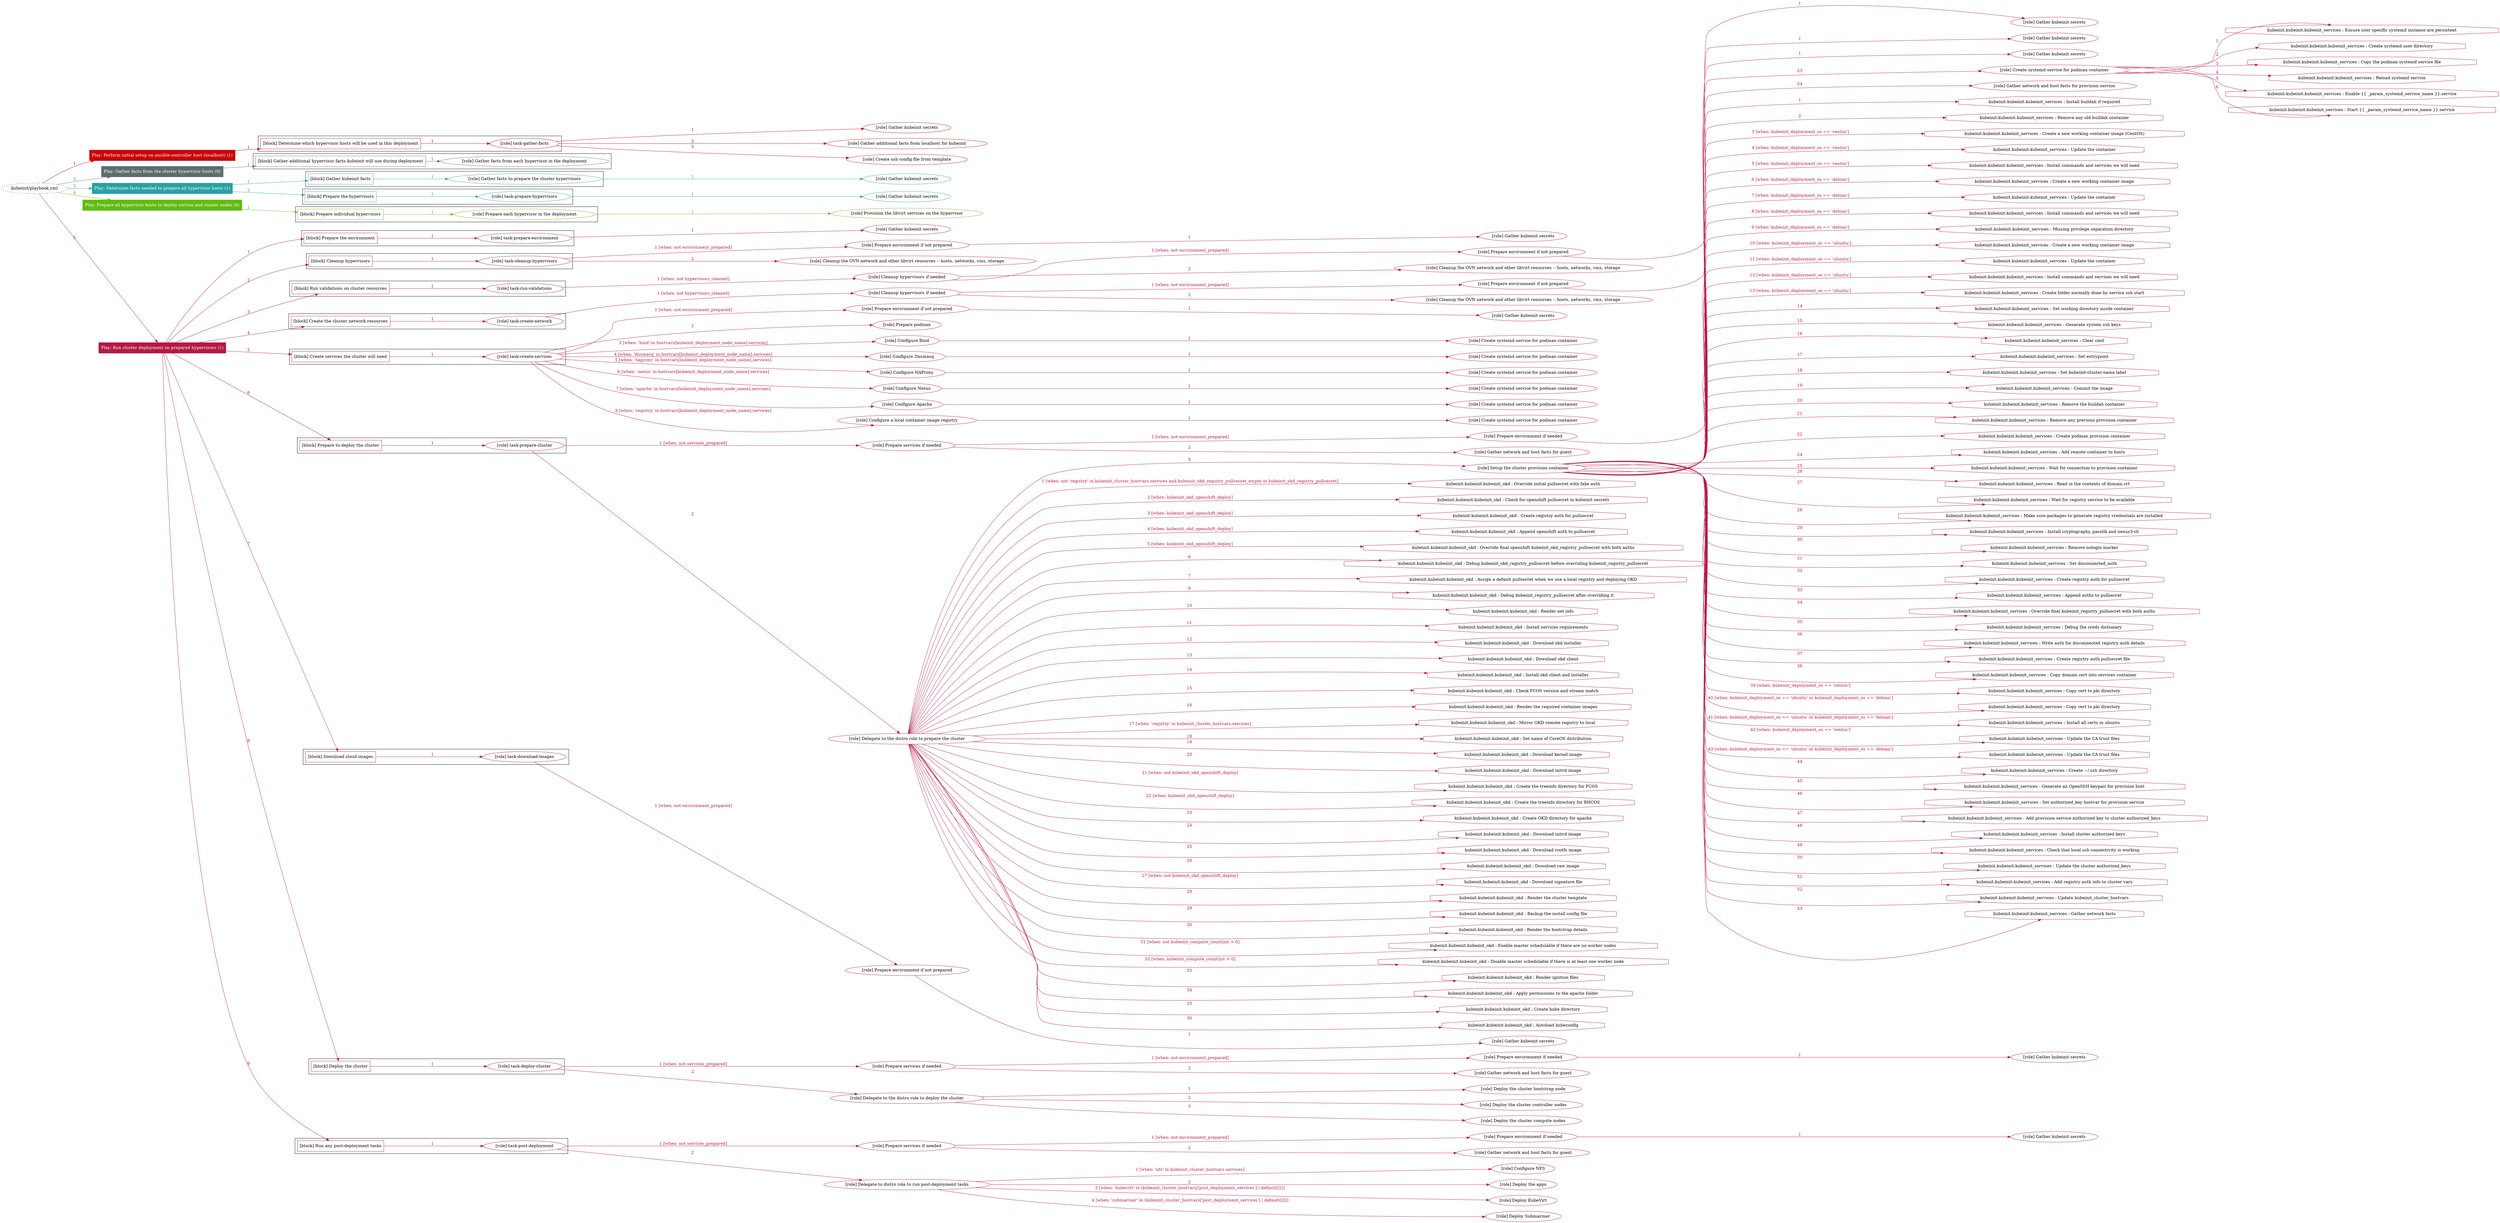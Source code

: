 digraph {
	graph [concentrate=true ordering=in rankdir=LR ratio=fill]
	edge [esep=5 sep=10]
	"kubeinit/playbook.yml" [URL="/home/runner/work/kubeinit/kubeinit/kubeinit/playbook.yml" id=playbook_e5b47f78 style=dotted]
	play_548d66bb [label="Play: Perform initial setup on ansible-controller host (localhost) (1)" URL="/home/runner/work/kubeinit/kubeinit/kubeinit/playbook.yml" color="#c80407" fontcolor="#ffffff" id=play_548d66bb shape=box style=filled tooltip=localhost]
	"kubeinit/playbook.yml" -> play_548d66bb [label="1 " color="#c80407" fontcolor="#c80407" id=edge_42b0532d labeltooltip="1 " tooltip="1 "]
	subgraph "Gather kubeinit secrets" {
		role_916f3a5c [label="[role] Gather kubeinit secrets" URL="/home/runner/.ansible/collections/ansible_collections/kubeinit/kubeinit/roles/kubeinit_prepare/tasks/build_hypervisors_group.yml" color="#c80407" id=role_916f3a5c tooltip="Gather kubeinit secrets"]
	}
	subgraph "Gather additional facts from localhost for kubeinit" {
		role_837af12a [label="[role] Gather additional facts from localhost for kubeinit" URL="/home/runner/.ansible/collections/ansible_collections/kubeinit/kubeinit/roles/kubeinit_prepare/tasks/build_hypervisors_group.yml" color="#c80407" id=role_837af12a tooltip="Gather additional facts from localhost for kubeinit"]
	}
	subgraph "Create ssh config file from template" {
		role_eb3a91f9 [label="[role] Create ssh config file from template" URL="/home/runner/.ansible/collections/ansible_collections/kubeinit/kubeinit/roles/kubeinit_prepare/tasks/build_hypervisors_group.yml" color="#c80407" id=role_eb3a91f9 tooltip="Create ssh config file from template"]
	}
	subgraph "task-gather-facts" {
		role_68c956f0 [label="[role] task-gather-facts" URL="/home/runner/work/kubeinit/kubeinit/kubeinit/playbook.yml" color="#c80407" id=role_68c956f0 tooltip="task-gather-facts"]
		role_68c956f0 -> role_916f3a5c [label="1 " color="#c80407" fontcolor="#c80407" id=edge_ba8df91c labeltooltip="1 " tooltip="1 "]
		role_68c956f0 -> role_837af12a [label="2 " color="#c80407" fontcolor="#c80407" id=edge_165d8c3f labeltooltip="2 " tooltip="2 "]
		role_68c956f0 -> role_eb3a91f9 [label="3 " color="#c80407" fontcolor="#c80407" id=edge_b40f0106 labeltooltip="3 " tooltip="3 "]
	}
	subgraph "Play: Perform initial setup on ansible-controller host (localhost) (1)" {
		play_548d66bb -> block_5dddd62a [label=1 color="#c80407" fontcolor="#c80407" id=edge_a18e34b6 labeltooltip=1 tooltip=1]
		subgraph cluster_block_5dddd62a {
			block_5dddd62a [label="[block] Determine which hypervisor hosts will be used in this deployment" URL="/home/runner/work/kubeinit/kubeinit/kubeinit/playbook.yml" color="#c80407" id=block_5dddd62a labeltooltip="Determine which hypervisor hosts will be used in this deployment" shape=box tooltip="Determine which hypervisor hosts will be used in this deployment"]
			block_5dddd62a -> role_68c956f0 [label="1 " color="#c80407" fontcolor="#c80407" id=edge_2690ec2e labeltooltip="1 " tooltip="1 "]
		}
	}
	play_0bfcbaf4 [label="Play: Gather facts from the cluster hypervisor hosts (0)" URL="/home/runner/work/kubeinit/kubeinit/kubeinit/playbook.yml" color="#5f6c6d" fontcolor="#ffffff" id=play_0bfcbaf4 shape=box style=filled tooltip="Play: Gather facts from the cluster hypervisor hosts (0)"]
	"kubeinit/playbook.yml" -> play_0bfcbaf4 [label="2 " color="#5f6c6d" fontcolor="#5f6c6d" id=edge_8be50332 labeltooltip="2 " tooltip="2 "]
	subgraph "Gather facts from each hypervisor in the deployment" {
		role_e0793a77 [label="[role] Gather facts from each hypervisor in the deployment" URL="/home/runner/work/kubeinit/kubeinit/kubeinit/playbook.yml" color="#5f6c6d" id=role_e0793a77 tooltip="Gather facts from each hypervisor in the deployment"]
	}
	subgraph "Play: Gather facts from the cluster hypervisor hosts (0)" {
		play_0bfcbaf4 -> block_18bc2f37 [label=1 color="#5f6c6d" fontcolor="#5f6c6d" id=edge_868ab3cb labeltooltip=1 tooltip=1]
		subgraph cluster_block_18bc2f37 {
			block_18bc2f37 [label="[block] Gather additional hypervisor facts kubeinit will use during deployment" URL="/home/runner/work/kubeinit/kubeinit/kubeinit/playbook.yml" color="#5f6c6d" id=block_18bc2f37 labeltooltip="Gather additional hypervisor facts kubeinit will use during deployment" shape=box tooltip="Gather additional hypervisor facts kubeinit will use during deployment"]
			block_18bc2f37 -> role_e0793a77 [label="1 " color="#5f6c6d" fontcolor="#5f6c6d" id=edge_91b91a30 labeltooltip="1 " tooltip="1 "]
		}
	}
	play_21d71f7e [label="Play: Determine facts needed to prepare all hypervisor hosts (1)" URL="/home/runner/work/kubeinit/kubeinit/kubeinit/playbook.yml" color="#28a1a4" fontcolor="#ffffff" id=play_21d71f7e shape=box style=filled tooltip=localhost]
	"kubeinit/playbook.yml" -> play_21d71f7e [label="3 " color="#28a1a4" fontcolor="#28a1a4" id=edge_a896dae7 labeltooltip="3 " tooltip="3 "]
	subgraph "Gather kubeinit secrets" {
		role_4a1abd81 [label="[role] Gather kubeinit secrets" URL="/home/runner/.ansible/collections/ansible_collections/kubeinit/kubeinit/roles/kubeinit_prepare/tasks/gather_kubeinit_facts.yml" color="#28a1a4" id=role_4a1abd81 tooltip="Gather kubeinit secrets"]
	}
	subgraph "Gather facts to prepare the cluster hypervisors" {
		role_6e4c3064 [label="[role] Gather facts to prepare the cluster hypervisors" URL="/home/runner/work/kubeinit/kubeinit/kubeinit/playbook.yml" color="#28a1a4" id=role_6e4c3064 tooltip="Gather facts to prepare the cluster hypervisors"]
		role_6e4c3064 -> role_4a1abd81 [label="1 " color="#28a1a4" fontcolor="#28a1a4" id=edge_e7046234 labeltooltip="1 " tooltip="1 "]
	}
	subgraph "Gather kubeinit secrets" {
		role_1b196688 [label="[role] Gather kubeinit secrets" URL="/home/runner/.ansible/collections/ansible_collections/kubeinit/kubeinit/roles/kubeinit_prepare/tasks/gather_kubeinit_facts.yml" color="#28a1a4" id=role_1b196688 tooltip="Gather kubeinit secrets"]
	}
	subgraph "task-prepare-hypervisors" {
		role_d7829350 [label="[role] task-prepare-hypervisors" URL="/home/runner/work/kubeinit/kubeinit/kubeinit/playbook.yml" color="#28a1a4" id=role_d7829350 tooltip="task-prepare-hypervisors"]
		role_d7829350 -> role_1b196688 [label="1 " color="#28a1a4" fontcolor="#28a1a4" id=edge_4c9fe2ba labeltooltip="1 " tooltip="1 "]
	}
	subgraph "Play: Determine facts needed to prepare all hypervisor hosts (1)" {
		play_21d71f7e -> block_0b7bc933 [label=1 color="#28a1a4" fontcolor="#28a1a4" id=edge_17d0ae72 labeltooltip=1 tooltip=1]
		subgraph cluster_block_0b7bc933 {
			block_0b7bc933 [label="[block] Gather kubeinit facts" URL="/home/runner/work/kubeinit/kubeinit/kubeinit/playbook.yml" color="#28a1a4" id=block_0b7bc933 labeltooltip="Gather kubeinit facts" shape=box tooltip="Gather kubeinit facts"]
			block_0b7bc933 -> role_6e4c3064 [label="1 " color="#28a1a4" fontcolor="#28a1a4" id=edge_47f061b8 labeltooltip="1 " tooltip="1 "]
		}
		play_21d71f7e -> block_90246c2c [label=2 color="#28a1a4" fontcolor="#28a1a4" id=edge_60638688 labeltooltip=2 tooltip=2]
		subgraph cluster_block_90246c2c {
			block_90246c2c [label="[block] Prepare the hypervisors" URL="/home/runner/work/kubeinit/kubeinit/kubeinit/playbook.yml" color="#28a1a4" id=block_90246c2c labeltooltip="Prepare the hypervisors" shape=box tooltip="Prepare the hypervisors"]
			block_90246c2c -> role_d7829350 [label="1 " color="#28a1a4" fontcolor="#28a1a4" id=edge_f0d3bb13 labeltooltip="1 " tooltip="1 "]
		}
	}
	play_21bb0285 [label="Play: Prepare all hypervisor hosts to deploy service and cluster nodes (0)" URL="/home/runner/work/kubeinit/kubeinit/kubeinit/playbook.yml" color="#61bb11" fontcolor="#ffffff" id=play_21bb0285 shape=box style=filled tooltip="Play: Prepare all hypervisor hosts to deploy service and cluster nodes (0)"]
	"kubeinit/playbook.yml" -> play_21bb0285 [label="4 " color="#61bb11" fontcolor="#61bb11" id=edge_b20d8291 labeltooltip="4 " tooltip="4 "]
	subgraph "Provision the libvirt services on the hypervisor" {
		role_9c543167 [label="[role] Provision the libvirt services on the hypervisor" URL="/home/runner/.ansible/collections/ansible_collections/kubeinit/kubeinit/roles/kubeinit_prepare/tasks/prepare_hypervisor.yml" color="#61bb11" id=role_9c543167 tooltip="Provision the libvirt services on the hypervisor"]
	}
	subgraph "Prepare each hypervisor in the deployment" {
		role_3f0a4f57 [label="[role] Prepare each hypervisor in the deployment" URL="/home/runner/work/kubeinit/kubeinit/kubeinit/playbook.yml" color="#61bb11" id=role_3f0a4f57 tooltip="Prepare each hypervisor in the deployment"]
		role_3f0a4f57 -> role_9c543167 [label="1 " color="#61bb11" fontcolor="#61bb11" id=edge_53980c52 labeltooltip="1 " tooltip="1 "]
	}
	subgraph "Play: Prepare all hypervisor hosts to deploy service and cluster nodes (0)" {
		play_21bb0285 -> block_33c7235c [label=1 color="#61bb11" fontcolor="#61bb11" id=edge_33204d09 labeltooltip=1 tooltip=1]
		subgraph cluster_block_33c7235c {
			block_33c7235c [label="[block] Prepare individual hypervisors" URL="/home/runner/work/kubeinit/kubeinit/kubeinit/playbook.yml" color="#61bb11" id=block_33c7235c labeltooltip="Prepare individual hypervisors" shape=box tooltip="Prepare individual hypervisors"]
			block_33c7235c -> role_3f0a4f57 [label="1 " color="#61bb11" fontcolor="#61bb11" id=edge_c7d923ca labeltooltip="1 " tooltip="1 "]
		}
	}
	play_fdaf18b1 [label="Play: Run cluster deployment on prepared hypervisors (1)" URL="/home/runner/work/kubeinit/kubeinit/kubeinit/playbook.yml" color="#b41846" fontcolor="#ffffff" id=play_fdaf18b1 shape=box style=filled tooltip=localhost]
	"kubeinit/playbook.yml" -> play_fdaf18b1 [label="5 " color="#b41846" fontcolor="#b41846" id=edge_22f7fa03 labeltooltip="5 " tooltip="5 "]
	subgraph "Gather kubeinit secrets" {
		role_d3b0739d [label="[role] Gather kubeinit secrets" URL="/home/runner/.ansible/collections/ansible_collections/kubeinit/kubeinit/roles/kubeinit_prepare/tasks/gather_kubeinit_facts.yml" color="#b41846" id=role_d3b0739d tooltip="Gather kubeinit secrets"]
	}
	subgraph "task-prepare-environment" {
		role_42976c57 [label="[role] task-prepare-environment" URL="/home/runner/work/kubeinit/kubeinit/kubeinit/playbook.yml" color="#b41846" id=role_42976c57 tooltip="task-prepare-environment"]
		role_42976c57 -> role_d3b0739d [label="1 " color="#b41846" fontcolor="#b41846" id=edge_3e2e9cc3 labeltooltip="1 " tooltip="1 "]
	}
	subgraph "Gather kubeinit secrets" {
		role_d6fd11be [label="[role] Gather kubeinit secrets" URL="/home/runner/.ansible/collections/ansible_collections/kubeinit/kubeinit/roles/kubeinit_prepare/tasks/gather_kubeinit_facts.yml" color="#b41846" id=role_d6fd11be tooltip="Gather kubeinit secrets"]
	}
	subgraph "Prepare environment if not prepared" {
		role_018b7a90 [label="[role] Prepare environment if not prepared" URL="/home/runner/.ansible/collections/ansible_collections/kubeinit/kubeinit/roles/kubeinit_prepare/tasks/cleanup_hypervisors.yml" color="#b41846" id=role_018b7a90 tooltip="Prepare environment if not prepared"]
		role_018b7a90 -> role_d6fd11be [label="1 " color="#b41846" fontcolor="#b41846" id=edge_7fdd8900 labeltooltip="1 " tooltip="1 "]
	}
	subgraph "Cleanup the OVN network and other libvirt resources -- hosts, networks, vms, storage" {
		role_67f8af07 [label="[role] Cleanup the OVN network and other libvirt resources -- hosts, networks, vms, storage" URL="/home/runner/.ansible/collections/ansible_collections/kubeinit/kubeinit/roles/kubeinit_prepare/tasks/cleanup_hypervisors.yml" color="#b41846" id=role_67f8af07 tooltip="Cleanup the OVN network and other libvirt resources -- hosts, networks, vms, storage"]
	}
	subgraph "task-cleanup-hypervisors" {
		role_63248ac3 [label="[role] task-cleanup-hypervisors" URL="/home/runner/work/kubeinit/kubeinit/kubeinit/playbook.yml" color="#b41846" id=role_63248ac3 tooltip="task-cleanup-hypervisors"]
		role_63248ac3 -> role_018b7a90 [label="1 [when: not environment_prepared]" color="#b41846" fontcolor="#b41846" id=edge_1900bcc9 labeltooltip="1 [when: not environment_prepared]" tooltip="1 [when: not environment_prepared]"]
		role_63248ac3 -> role_67f8af07 [label="2 " color="#b41846" fontcolor="#b41846" id=edge_3143c4af labeltooltip="2 " tooltip="2 "]
	}
	subgraph "Gather kubeinit secrets" {
		role_1734724c [label="[role] Gather kubeinit secrets" URL="/home/runner/.ansible/collections/ansible_collections/kubeinit/kubeinit/roles/kubeinit_prepare/tasks/gather_kubeinit_facts.yml" color="#b41846" id=role_1734724c tooltip="Gather kubeinit secrets"]
	}
	subgraph "Prepare environment if not prepared" {
		role_cb6be229 [label="[role] Prepare environment if not prepared" URL="/home/runner/.ansible/collections/ansible_collections/kubeinit/kubeinit/roles/kubeinit_prepare/tasks/cleanup_hypervisors.yml" color="#b41846" id=role_cb6be229 tooltip="Prepare environment if not prepared"]
		role_cb6be229 -> role_1734724c [label="1 " color="#b41846" fontcolor="#b41846" id=edge_667e0b52 labeltooltip="1 " tooltip="1 "]
	}
	subgraph "Cleanup the OVN network and other libvirt resources -- hosts, networks, vms, storage" {
		role_b6598875 [label="[role] Cleanup the OVN network and other libvirt resources -- hosts, networks, vms, storage" URL="/home/runner/.ansible/collections/ansible_collections/kubeinit/kubeinit/roles/kubeinit_prepare/tasks/cleanup_hypervisors.yml" color="#b41846" id=role_b6598875 tooltip="Cleanup the OVN network and other libvirt resources -- hosts, networks, vms, storage"]
	}
	subgraph "Cleanup hypervisors if needed" {
		role_569335fd [label="[role] Cleanup hypervisors if needed" URL="/home/runner/.ansible/collections/ansible_collections/kubeinit/kubeinit/roles/kubeinit_validations/tasks/main.yml" color="#b41846" id=role_569335fd tooltip="Cleanup hypervisors if needed"]
		role_569335fd -> role_cb6be229 [label="1 [when: not environment_prepared]" color="#b41846" fontcolor="#b41846" id=edge_017f23dd labeltooltip="1 [when: not environment_prepared]" tooltip="1 [when: not environment_prepared]"]
		role_569335fd -> role_b6598875 [label="2 " color="#b41846" fontcolor="#b41846" id=edge_b25742ab labeltooltip="2 " tooltip="2 "]
	}
	subgraph "task-run-validations" {
		role_c6f1cd54 [label="[role] task-run-validations" URL="/home/runner/work/kubeinit/kubeinit/kubeinit/playbook.yml" color="#b41846" id=role_c6f1cd54 tooltip="task-run-validations"]
		role_c6f1cd54 -> role_569335fd [label="1 [when: not hypervisors_cleaned]" color="#b41846" fontcolor="#b41846" id=edge_e8860235 labeltooltip="1 [when: not hypervisors_cleaned]" tooltip="1 [when: not hypervisors_cleaned]"]
	}
	subgraph "Gather kubeinit secrets" {
		role_394495ad [label="[role] Gather kubeinit secrets" URL="/home/runner/.ansible/collections/ansible_collections/kubeinit/kubeinit/roles/kubeinit_prepare/tasks/gather_kubeinit_facts.yml" color="#b41846" id=role_394495ad tooltip="Gather kubeinit secrets"]
	}
	subgraph "Prepare environment if not prepared" {
		role_328b8ed7 [label="[role] Prepare environment if not prepared" URL="/home/runner/.ansible/collections/ansible_collections/kubeinit/kubeinit/roles/kubeinit_prepare/tasks/cleanup_hypervisors.yml" color="#b41846" id=role_328b8ed7 tooltip="Prepare environment if not prepared"]
		role_328b8ed7 -> role_394495ad [label="1 " color="#b41846" fontcolor="#b41846" id=edge_db8a02a2 labeltooltip="1 " tooltip="1 "]
	}
	subgraph "Cleanup the OVN network and other libvirt resources -- hosts, networks, vms, storage" {
		role_2b673d50 [label="[role] Cleanup the OVN network and other libvirt resources -- hosts, networks, vms, storage" URL="/home/runner/.ansible/collections/ansible_collections/kubeinit/kubeinit/roles/kubeinit_prepare/tasks/cleanup_hypervisors.yml" color="#b41846" id=role_2b673d50 tooltip="Cleanup the OVN network and other libvirt resources -- hosts, networks, vms, storage"]
	}
	subgraph "Cleanup hypervisors if needed" {
		role_661b905d [label="[role] Cleanup hypervisors if needed" URL="/home/runner/.ansible/collections/ansible_collections/kubeinit/kubeinit/roles/kubeinit_libvirt/tasks/create_network.yml" color="#b41846" id=role_661b905d tooltip="Cleanup hypervisors if needed"]
		role_661b905d -> role_328b8ed7 [label="1 [when: not environment_prepared]" color="#b41846" fontcolor="#b41846" id=edge_54f35f57 labeltooltip="1 [when: not environment_prepared]" tooltip="1 [when: not environment_prepared]"]
		role_661b905d -> role_2b673d50 [label="2 " color="#b41846" fontcolor="#b41846" id=edge_122fcb4a labeltooltip="2 " tooltip="2 "]
	}
	subgraph "task-create-network" {
		role_77357a46 [label="[role] task-create-network" URL="/home/runner/work/kubeinit/kubeinit/kubeinit/playbook.yml" color="#b41846" id=role_77357a46 tooltip="task-create-network"]
		role_77357a46 -> role_661b905d [label="1 [when: not hypervisors_cleaned]" color="#b41846" fontcolor="#b41846" id=edge_aa98e395 labeltooltip="1 [when: not hypervisors_cleaned]" tooltip="1 [when: not hypervisors_cleaned]"]
	}
	subgraph "Gather kubeinit secrets" {
		role_4dda4f6f [label="[role] Gather kubeinit secrets" URL="/home/runner/.ansible/collections/ansible_collections/kubeinit/kubeinit/roles/kubeinit_prepare/tasks/gather_kubeinit_facts.yml" color="#b41846" id=role_4dda4f6f tooltip="Gather kubeinit secrets"]
	}
	subgraph "Prepare environment if not prepared" {
		role_79204852 [label="[role] Prepare environment if not prepared" URL="/home/runner/.ansible/collections/ansible_collections/kubeinit/kubeinit/roles/kubeinit_services/tasks/main.yml" color="#b41846" id=role_79204852 tooltip="Prepare environment if not prepared"]
		role_79204852 -> role_4dda4f6f [label="1 " color="#b41846" fontcolor="#b41846" id=edge_c47dc25c labeltooltip="1 " tooltip="1 "]
	}
	subgraph "Prepare podman" {
		role_5f0436eb [label="[role] Prepare podman" URL="/home/runner/.ansible/collections/ansible_collections/kubeinit/kubeinit/roles/kubeinit_services/tasks/00_create_service_pod.yml" color="#b41846" id=role_5f0436eb tooltip="Prepare podman"]
	}
	subgraph "Create systemd service for podman container" {
		role_d0f54828 [label="[role] Create systemd service for podman container" URL="/home/runner/.ansible/collections/ansible_collections/kubeinit/kubeinit/roles/kubeinit_bind/tasks/main.yml" color="#b41846" id=role_d0f54828 tooltip="Create systemd service for podman container"]
	}
	subgraph "Configure Bind" {
		role_4a668439 [label="[role] Configure Bind" URL="/home/runner/.ansible/collections/ansible_collections/kubeinit/kubeinit/roles/kubeinit_services/tasks/start_services_containers.yml" color="#b41846" id=role_4a668439 tooltip="Configure Bind"]
		role_4a668439 -> role_d0f54828 [label="1 " color="#b41846" fontcolor="#b41846" id=edge_21e7dc9e labeltooltip="1 " tooltip="1 "]
	}
	subgraph "Create systemd service for podman container" {
		role_66455a2f [label="[role] Create systemd service for podman container" URL="/home/runner/.ansible/collections/ansible_collections/kubeinit/kubeinit/roles/kubeinit_dnsmasq/tasks/main.yml" color="#b41846" id=role_66455a2f tooltip="Create systemd service for podman container"]
	}
	subgraph "Configure Dnsmasq" {
		role_7c8a0da8 [label="[role] Configure Dnsmasq" URL="/home/runner/.ansible/collections/ansible_collections/kubeinit/kubeinit/roles/kubeinit_services/tasks/start_services_containers.yml" color="#b41846" id=role_7c8a0da8 tooltip="Configure Dnsmasq"]
		role_7c8a0da8 -> role_66455a2f [label="1 " color="#b41846" fontcolor="#b41846" id=edge_1776c1fa labeltooltip="1 " tooltip="1 "]
	}
	subgraph "Create systemd service for podman container" {
		role_82c9614b [label="[role] Create systemd service for podman container" URL="/home/runner/.ansible/collections/ansible_collections/kubeinit/kubeinit/roles/kubeinit_haproxy/tasks/main.yml" color="#b41846" id=role_82c9614b tooltip="Create systemd service for podman container"]
	}
	subgraph "Configure HAProxy" {
		role_11e8e2b9 [label="[role] Configure HAProxy" URL="/home/runner/.ansible/collections/ansible_collections/kubeinit/kubeinit/roles/kubeinit_services/tasks/start_services_containers.yml" color="#b41846" id=role_11e8e2b9 tooltip="Configure HAProxy"]
		role_11e8e2b9 -> role_82c9614b [label="1 " color="#b41846" fontcolor="#b41846" id=edge_e982607f labeltooltip="1 " tooltip="1 "]
	}
	subgraph "Create systemd service for podman container" {
		role_e7b1eac0 [label="[role] Create systemd service for podman container" URL="/home/runner/.ansible/collections/ansible_collections/kubeinit/kubeinit/roles/kubeinit_nexus/tasks/main.yml" color="#b41846" id=role_e7b1eac0 tooltip="Create systemd service for podman container"]
	}
	subgraph "Configure Nexus" {
		role_30f9b997 [label="[role] Configure Nexus" URL="/home/runner/.ansible/collections/ansible_collections/kubeinit/kubeinit/roles/kubeinit_services/tasks/start_services_containers.yml" color="#b41846" id=role_30f9b997 tooltip="Configure Nexus"]
		role_30f9b997 -> role_e7b1eac0 [label="1 " color="#b41846" fontcolor="#b41846" id=edge_5cc4e079 labeltooltip="1 " tooltip="1 "]
	}
	subgraph "Create systemd service for podman container" {
		role_2d481eae [label="[role] Create systemd service for podman container" URL="/home/runner/.ansible/collections/ansible_collections/kubeinit/kubeinit/roles/kubeinit_apache/tasks/main.yml" color="#b41846" id=role_2d481eae tooltip="Create systemd service for podman container"]
	}
	subgraph "Configure Apache" {
		role_153d5472 [label="[role] Configure Apache" URL="/home/runner/.ansible/collections/ansible_collections/kubeinit/kubeinit/roles/kubeinit_services/tasks/start_services_containers.yml" color="#b41846" id=role_153d5472 tooltip="Configure Apache"]
		role_153d5472 -> role_2d481eae [label="1 " color="#b41846" fontcolor="#b41846" id=edge_b4338569 labeltooltip="1 " tooltip="1 "]
	}
	subgraph "Create systemd service for podman container" {
		role_96482b8e [label="[role] Create systemd service for podman container" URL="/home/runner/.ansible/collections/ansible_collections/kubeinit/kubeinit/roles/kubeinit_registry/tasks/main.yml" color="#b41846" id=role_96482b8e tooltip="Create systemd service for podman container"]
	}
	subgraph "Configure a local container image registry" {
		role_26464acb [label="[role] Configure a local container image registry" URL="/home/runner/.ansible/collections/ansible_collections/kubeinit/kubeinit/roles/kubeinit_services/tasks/start_services_containers.yml" color="#b41846" id=role_26464acb tooltip="Configure a local container image registry"]
		role_26464acb -> role_96482b8e [label="1 " color="#b41846" fontcolor="#b41846" id=edge_939cc051 labeltooltip="1 " tooltip="1 "]
	}
	subgraph "task-create-services" {
		role_88be5579 [label="[role] task-create-services" URL="/home/runner/work/kubeinit/kubeinit/kubeinit/playbook.yml" color="#b41846" id=role_88be5579 tooltip="task-create-services"]
		role_88be5579 -> role_79204852 [label="1 [when: not environment_prepared]" color="#b41846" fontcolor="#b41846" id=edge_e782dbe8 labeltooltip="1 [when: not environment_prepared]" tooltip="1 [when: not environment_prepared]"]
		role_88be5579 -> role_5f0436eb [label="2 " color="#b41846" fontcolor="#b41846" id=edge_dd4c454e labeltooltip="2 " tooltip="2 "]
		role_88be5579 -> role_4a668439 [label="3 [when: 'bind' in hostvars[kubeinit_deployment_node_name].services]" color="#b41846" fontcolor="#b41846" id=edge_fc0f7c4c labeltooltip="3 [when: 'bind' in hostvars[kubeinit_deployment_node_name].services]" tooltip="3 [when: 'bind' in hostvars[kubeinit_deployment_node_name].services]"]
		role_88be5579 -> role_7c8a0da8 [label="4 [when: 'dnsmasq' in hostvars[kubeinit_deployment_node_name].services]" color="#b41846" fontcolor="#b41846" id=edge_e49a9ac3 labeltooltip="4 [when: 'dnsmasq' in hostvars[kubeinit_deployment_node_name].services]" tooltip="4 [when: 'dnsmasq' in hostvars[kubeinit_deployment_node_name].services]"]
		role_88be5579 -> role_11e8e2b9 [label="5 [when: 'haproxy' in hostvars[kubeinit_deployment_node_name].services]" color="#b41846" fontcolor="#b41846" id=edge_427535b9 labeltooltip="5 [when: 'haproxy' in hostvars[kubeinit_deployment_node_name].services]" tooltip="5 [when: 'haproxy' in hostvars[kubeinit_deployment_node_name].services]"]
		role_88be5579 -> role_30f9b997 [label="6 [when: 'nexus' in hostvars[kubeinit_deployment_node_name].services]" color="#b41846" fontcolor="#b41846" id=edge_8fe8dfd5 labeltooltip="6 [when: 'nexus' in hostvars[kubeinit_deployment_node_name].services]" tooltip="6 [when: 'nexus' in hostvars[kubeinit_deployment_node_name].services]"]
		role_88be5579 -> role_153d5472 [label="7 [when: 'apache' in hostvars[kubeinit_deployment_node_name].services]" color="#b41846" fontcolor="#b41846" id=edge_d515522d labeltooltip="7 [when: 'apache' in hostvars[kubeinit_deployment_node_name].services]" tooltip="7 [when: 'apache' in hostvars[kubeinit_deployment_node_name].services]"]
		role_88be5579 -> role_26464acb [label="8 [when: 'registry' in hostvars[kubeinit_deployment_node_name].services]" color="#b41846" fontcolor="#b41846" id=edge_60c97429 labeltooltip="8 [when: 'registry' in hostvars[kubeinit_deployment_node_name].services]" tooltip="8 [when: 'registry' in hostvars[kubeinit_deployment_node_name].services]"]
	}
	subgraph "Gather kubeinit secrets" {
		role_5f1ffc76 [label="[role] Gather kubeinit secrets" URL="/home/runner/.ansible/collections/ansible_collections/kubeinit/kubeinit/roles/kubeinit_prepare/tasks/gather_kubeinit_facts.yml" color="#b41846" id=role_5f1ffc76 tooltip="Gather kubeinit secrets"]
	}
	subgraph "Prepare environment if needed" {
		role_b592a77e [label="[role] Prepare environment if needed" URL="/home/runner/.ansible/collections/ansible_collections/kubeinit/kubeinit/roles/kubeinit_services/tasks/prepare_services.yml" color="#b41846" id=role_b592a77e tooltip="Prepare environment if needed"]
		role_b592a77e -> role_5f1ffc76 [label="1 " color="#b41846" fontcolor="#b41846" id=edge_281e6bf0 labeltooltip="1 " tooltip="1 "]
	}
	subgraph "Gather network and host facts for guest" {
		role_1214bf30 [label="[role] Gather network and host facts for guest" URL="/home/runner/.ansible/collections/ansible_collections/kubeinit/kubeinit/roles/kubeinit_services/tasks/prepare_services.yml" color="#b41846" id=role_1214bf30 tooltip="Gather network and host facts for guest"]
	}
	subgraph "Prepare services if needed" {
		role_8bf4e160 [label="[role] Prepare services if needed" URL="/home/runner/.ansible/collections/ansible_collections/kubeinit/kubeinit/roles/kubeinit_prepare/tasks/prepare_cluster.yml" color="#b41846" id=role_8bf4e160 tooltip="Prepare services if needed"]
		role_8bf4e160 -> role_b592a77e [label="1 [when: not environment_prepared]" color="#b41846" fontcolor="#b41846" id=edge_92f4d046 labeltooltip="1 [when: not environment_prepared]" tooltip="1 [when: not environment_prepared]"]
		role_8bf4e160 -> role_1214bf30 [label="2 " color="#b41846" fontcolor="#b41846" id=edge_3098a703 labeltooltip="2 " tooltip="2 "]
	}
	subgraph "Create systemd service for podman container" {
		role_da4ff504 [label="[role] Create systemd service for podman container" URL="/home/runner/.ansible/collections/ansible_collections/kubeinit/kubeinit/roles/kubeinit_services/tasks/create_provision_container.yml" color="#b41846" id=role_da4ff504 tooltip="Create systemd service for podman container"]
		task_328ae43a [label="kubeinit.kubeinit.kubeinit_services : Ensure user specific systemd instance are persistent" URL="/home/runner/.ansible/collections/ansible_collections/kubeinit/kubeinit/roles/kubeinit_services/tasks/create_managed_service.yml" color="#b41846" id=task_328ae43a shape=octagon tooltip="kubeinit.kubeinit.kubeinit_services : Ensure user specific systemd instance are persistent"]
		role_da4ff504 -> task_328ae43a [label="1 " color="#b41846" fontcolor="#b41846" id=edge_9ac4e794 labeltooltip="1 " tooltip="1 "]
		task_93d879b3 [label="kubeinit.kubeinit.kubeinit_services : Create systemd user directory" URL="/home/runner/.ansible/collections/ansible_collections/kubeinit/kubeinit/roles/kubeinit_services/tasks/create_managed_service.yml" color="#b41846" id=task_93d879b3 shape=octagon tooltip="kubeinit.kubeinit.kubeinit_services : Create systemd user directory"]
		role_da4ff504 -> task_93d879b3 [label="2 " color="#b41846" fontcolor="#b41846" id=edge_dd5cea4b labeltooltip="2 " tooltip="2 "]
		task_acc206c9 [label="kubeinit.kubeinit.kubeinit_services : Copy the podman systemd service file" URL="/home/runner/.ansible/collections/ansible_collections/kubeinit/kubeinit/roles/kubeinit_services/tasks/create_managed_service.yml" color="#b41846" id=task_acc206c9 shape=octagon tooltip="kubeinit.kubeinit.kubeinit_services : Copy the podman systemd service file"]
		role_da4ff504 -> task_acc206c9 [label="3 " color="#b41846" fontcolor="#b41846" id=edge_05896197 labeltooltip="3 " tooltip="3 "]
		task_45973c2c [label="kubeinit.kubeinit.kubeinit_services : Reload systemd service" URL="/home/runner/.ansible/collections/ansible_collections/kubeinit/kubeinit/roles/kubeinit_services/tasks/create_managed_service.yml" color="#b41846" id=task_45973c2c shape=octagon tooltip="kubeinit.kubeinit.kubeinit_services : Reload systemd service"]
		role_da4ff504 -> task_45973c2c [label="4 " color="#b41846" fontcolor="#b41846" id=edge_0d869cd1 labeltooltip="4 " tooltip="4 "]
		task_ab379a1d [label="kubeinit.kubeinit.kubeinit_services : Enable {{ _param_systemd_service_name }}.service" URL="/home/runner/.ansible/collections/ansible_collections/kubeinit/kubeinit/roles/kubeinit_services/tasks/create_managed_service.yml" color="#b41846" id=task_ab379a1d shape=octagon tooltip="kubeinit.kubeinit.kubeinit_services : Enable {{ _param_systemd_service_name }}.service"]
		role_da4ff504 -> task_ab379a1d [label="5 " color="#b41846" fontcolor="#b41846" id=edge_c835c844 labeltooltip="5 " tooltip="5 "]
		task_9eaa9c46 [label="kubeinit.kubeinit.kubeinit_services : Start {{ _param_systemd_service_name }}.service" URL="/home/runner/.ansible/collections/ansible_collections/kubeinit/kubeinit/roles/kubeinit_services/tasks/create_managed_service.yml" color="#b41846" id=task_9eaa9c46 shape=octagon tooltip="kubeinit.kubeinit.kubeinit_services : Start {{ _param_systemd_service_name }}.service"]
		role_da4ff504 -> task_9eaa9c46 [label="6 " color="#b41846" fontcolor="#b41846" id=edge_aea7b5dc labeltooltip="6 " tooltip="6 "]
	}
	subgraph "Gather network and host facts for provision service" {
		role_d707445e [label="[role] Gather network and host facts for provision service" URL="/home/runner/.ansible/collections/ansible_collections/kubeinit/kubeinit/roles/kubeinit_services/tasks/create_provision_container.yml" color="#b41846" id=role_d707445e tooltip="Gather network and host facts for provision service"]
	}
	subgraph "Setup the cluster provision container" {
		role_22d78069 [label="[role] Setup the cluster provision container" URL="/home/runner/.ansible/collections/ansible_collections/kubeinit/kubeinit/roles/kubeinit_okd/tasks/prepare_cluster.yml" color="#b41846" id=role_22d78069 tooltip="Setup the cluster provision container"]
		task_d44b4817 [label="kubeinit.kubeinit.kubeinit_services : Install buildah if required" URL="/home/runner/.ansible/collections/ansible_collections/kubeinit/kubeinit/roles/kubeinit_services/tasks/create_provision_container.yml" color="#b41846" id=task_d44b4817 shape=octagon tooltip="kubeinit.kubeinit.kubeinit_services : Install buildah if required"]
		role_22d78069 -> task_d44b4817 [label="1 " color="#b41846" fontcolor="#b41846" id=edge_e184400b labeltooltip="1 " tooltip="1 "]
		task_553050ba [label="kubeinit.kubeinit.kubeinit_services : Remove any old buildah container" URL="/home/runner/.ansible/collections/ansible_collections/kubeinit/kubeinit/roles/kubeinit_services/tasks/create_provision_container.yml" color="#b41846" id=task_553050ba shape=octagon tooltip="kubeinit.kubeinit.kubeinit_services : Remove any old buildah container"]
		role_22d78069 -> task_553050ba [label="2 " color="#b41846" fontcolor="#b41846" id=edge_f1448e37 labeltooltip="2 " tooltip="2 "]
		task_6232355f [label="kubeinit.kubeinit.kubeinit_services : Create a new working container image (CentOS)" URL="/home/runner/.ansible/collections/ansible_collections/kubeinit/kubeinit/roles/kubeinit_services/tasks/create_provision_container.yml" color="#b41846" id=task_6232355f shape=octagon tooltip="kubeinit.kubeinit.kubeinit_services : Create a new working container image (CentOS)"]
		role_22d78069 -> task_6232355f [label="3 [when: kubeinit_deployment_os == 'centos']" color="#b41846" fontcolor="#b41846" id=edge_e706f21a labeltooltip="3 [when: kubeinit_deployment_os == 'centos']" tooltip="3 [when: kubeinit_deployment_os == 'centos']"]
		task_ff8a7398 [label="kubeinit.kubeinit.kubeinit_services : Update the container" URL="/home/runner/.ansible/collections/ansible_collections/kubeinit/kubeinit/roles/kubeinit_services/tasks/create_provision_container.yml" color="#b41846" id=task_ff8a7398 shape=octagon tooltip="kubeinit.kubeinit.kubeinit_services : Update the container"]
		role_22d78069 -> task_ff8a7398 [label="4 [when: kubeinit_deployment_os == 'centos']" color="#b41846" fontcolor="#b41846" id=edge_6aa07334 labeltooltip="4 [when: kubeinit_deployment_os == 'centos']" tooltip="4 [when: kubeinit_deployment_os == 'centos']"]
		task_bc2691b4 [label="kubeinit.kubeinit.kubeinit_services : Install commands and services we will need" URL="/home/runner/.ansible/collections/ansible_collections/kubeinit/kubeinit/roles/kubeinit_services/tasks/create_provision_container.yml" color="#b41846" id=task_bc2691b4 shape=octagon tooltip="kubeinit.kubeinit.kubeinit_services : Install commands and services we will need"]
		role_22d78069 -> task_bc2691b4 [label="5 [when: kubeinit_deployment_os == 'centos']" color="#b41846" fontcolor="#b41846" id=edge_dd300af3 labeltooltip="5 [when: kubeinit_deployment_os == 'centos']" tooltip="5 [when: kubeinit_deployment_os == 'centos']"]
		task_6a0ccbfa [label="kubeinit.kubeinit.kubeinit_services : Create a new working container image" URL="/home/runner/.ansible/collections/ansible_collections/kubeinit/kubeinit/roles/kubeinit_services/tasks/create_provision_container.yml" color="#b41846" id=task_6a0ccbfa shape=octagon tooltip="kubeinit.kubeinit.kubeinit_services : Create a new working container image"]
		role_22d78069 -> task_6a0ccbfa [label="6 [when: kubeinit_deployment_os == 'debian']" color="#b41846" fontcolor="#b41846" id=edge_cd7193db labeltooltip="6 [when: kubeinit_deployment_os == 'debian']" tooltip="6 [when: kubeinit_deployment_os == 'debian']"]
		task_71a55daa [label="kubeinit.kubeinit.kubeinit_services : Update the container" URL="/home/runner/.ansible/collections/ansible_collections/kubeinit/kubeinit/roles/kubeinit_services/tasks/create_provision_container.yml" color="#b41846" id=task_71a55daa shape=octagon tooltip="kubeinit.kubeinit.kubeinit_services : Update the container"]
		role_22d78069 -> task_71a55daa [label="7 [when: kubeinit_deployment_os == 'debian']" color="#b41846" fontcolor="#b41846" id=edge_3a5762dd labeltooltip="7 [when: kubeinit_deployment_os == 'debian']" tooltip="7 [when: kubeinit_deployment_os == 'debian']"]
		task_6ce0c9c5 [label="kubeinit.kubeinit.kubeinit_services : Install commands and services we will need" URL="/home/runner/.ansible/collections/ansible_collections/kubeinit/kubeinit/roles/kubeinit_services/tasks/create_provision_container.yml" color="#b41846" id=task_6ce0c9c5 shape=octagon tooltip="kubeinit.kubeinit.kubeinit_services : Install commands and services we will need"]
		role_22d78069 -> task_6ce0c9c5 [label="8 [when: kubeinit_deployment_os == 'debian']" color="#b41846" fontcolor="#b41846" id=edge_90d6fbb9 labeltooltip="8 [when: kubeinit_deployment_os == 'debian']" tooltip="8 [when: kubeinit_deployment_os == 'debian']"]
		task_e400fc95 [label="kubeinit.kubeinit.kubeinit_services : Missing privilege separation directory" URL="/home/runner/.ansible/collections/ansible_collections/kubeinit/kubeinit/roles/kubeinit_services/tasks/create_provision_container.yml" color="#b41846" id=task_e400fc95 shape=octagon tooltip="kubeinit.kubeinit.kubeinit_services : Missing privilege separation directory"]
		role_22d78069 -> task_e400fc95 [label="9 [when: kubeinit_deployment_os == 'debian']" color="#b41846" fontcolor="#b41846" id=edge_0164ecca labeltooltip="9 [when: kubeinit_deployment_os == 'debian']" tooltip="9 [when: kubeinit_deployment_os == 'debian']"]
		task_49d4deb0 [label="kubeinit.kubeinit.kubeinit_services : Create a new working container image" URL="/home/runner/.ansible/collections/ansible_collections/kubeinit/kubeinit/roles/kubeinit_services/tasks/create_provision_container.yml" color="#b41846" id=task_49d4deb0 shape=octagon tooltip="kubeinit.kubeinit.kubeinit_services : Create a new working container image"]
		role_22d78069 -> task_49d4deb0 [label="10 [when: kubeinit_deployment_os == 'ubuntu']" color="#b41846" fontcolor="#b41846" id=edge_8931680f labeltooltip="10 [when: kubeinit_deployment_os == 'ubuntu']" tooltip="10 [when: kubeinit_deployment_os == 'ubuntu']"]
		task_087be897 [label="kubeinit.kubeinit.kubeinit_services : Update the container" URL="/home/runner/.ansible/collections/ansible_collections/kubeinit/kubeinit/roles/kubeinit_services/tasks/create_provision_container.yml" color="#b41846" id=task_087be897 shape=octagon tooltip="kubeinit.kubeinit.kubeinit_services : Update the container"]
		role_22d78069 -> task_087be897 [label="11 [when: kubeinit_deployment_os == 'ubuntu']" color="#b41846" fontcolor="#b41846" id=edge_828e1e8e labeltooltip="11 [when: kubeinit_deployment_os == 'ubuntu']" tooltip="11 [when: kubeinit_deployment_os == 'ubuntu']"]
		task_c2db9b0f [label="kubeinit.kubeinit.kubeinit_services : Install commands and services we will need" URL="/home/runner/.ansible/collections/ansible_collections/kubeinit/kubeinit/roles/kubeinit_services/tasks/create_provision_container.yml" color="#b41846" id=task_c2db9b0f shape=octagon tooltip="kubeinit.kubeinit.kubeinit_services : Install commands and services we will need"]
		role_22d78069 -> task_c2db9b0f [label="12 [when: kubeinit_deployment_os == 'ubuntu']" color="#b41846" fontcolor="#b41846" id=edge_811e160a labeltooltip="12 [when: kubeinit_deployment_os == 'ubuntu']" tooltip="12 [when: kubeinit_deployment_os == 'ubuntu']"]
		task_e1d4198f [label="kubeinit.kubeinit.kubeinit_services : Create folder normally done by service ssh start" URL="/home/runner/.ansible/collections/ansible_collections/kubeinit/kubeinit/roles/kubeinit_services/tasks/create_provision_container.yml" color="#b41846" id=task_e1d4198f shape=octagon tooltip="kubeinit.kubeinit.kubeinit_services : Create folder normally done by service ssh start"]
		role_22d78069 -> task_e1d4198f [label="13 [when: kubeinit_deployment_os == 'ubuntu']" color="#b41846" fontcolor="#b41846" id=edge_e5777b8b labeltooltip="13 [when: kubeinit_deployment_os == 'ubuntu']" tooltip="13 [when: kubeinit_deployment_os == 'ubuntu']"]
		task_433bd221 [label="kubeinit.kubeinit.kubeinit_services : Set working directory inside container" URL="/home/runner/.ansible/collections/ansible_collections/kubeinit/kubeinit/roles/kubeinit_services/tasks/create_provision_container.yml" color="#b41846" id=task_433bd221 shape=octagon tooltip="kubeinit.kubeinit.kubeinit_services : Set working directory inside container"]
		role_22d78069 -> task_433bd221 [label="14 " color="#b41846" fontcolor="#b41846" id=edge_b8e50e12 labeltooltip="14 " tooltip="14 "]
		task_ee07e172 [label="kubeinit.kubeinit.kubeinit_services : Generate system ssh keys" URL="/home/runner/.ansible/collections/ansible_collections/kubeinit/kubeinit/roles/kubeinit_services/tasks/create_provision_container.yml" color="#b41846" id=task_ee07e172 shape=octagon tooltip="kubeinit.kubeinit.kubeinit_services : Generate system ssh keys"]
		role_22d78069 -> task_ee07e172 [label="15 " color="#b41846" fontcolor="#b41846" id=edge_6677db75 labeltooltip="15 " tooltip="15 "]
		task_569611cd [label="kubeinit.kubeinit.kubeinit_services : Clear cmd" URL="/home/runner/.ansible/collections/ansible_collections/kubeinit/kubeinit/roles/kubeinit_services/tasks/create_provision_container.yml" color="#b41846" id=task_569611cd shape=octagon tooltip="kubeinit.kubeinit.kubeinit_services : Clear cmd"]
		role_22d78069 -> task_569611cd [label="16 " color="#b41846" fontcolor="#b41846" id=edge_c285224d labeltooltip="16 " tooltip="16 "]
		task_1c0338c6 [label="kubeinit.kubeinit.kubeinit_services : Set entrypoint" URL="/home/runner/.ansible/collections/ansible_collections/kubeinit/kubeinit/roles/kubeinit_services/tasks/create_provision_container.yml" color="#b41846" id=task_1c0338c6 shape=octagon tooltip="kubeinit.kubeinit.kubeinit_services : Set entrypoint"]
		role_22d78069 -> task_1c0338c6 [label="17 " color="#b41846" fontcolor="#b41846" id=edge_2b0e802f labeltooltip="17 " tooltip="17 "]
		task_6df191cc [label="kubeinit.kubeinit.kubeinit_services : Set kubeinit-cluster-name label" URL="/home/runner/.ansible/collections/ansible_collections/kubeinit/kubeinit/roles/kubeinit_services/tasks/create_provision_container.yml" color="#b41846" id=task_6df191cc shape=octagon tooltip="kubeinit.kubeinit.kubeinit_services : Set kubeinit-cluster-name label"]
		role_22d78069 -> task_6df191cc [label="18 " color="#b41846" fontcolor="#b41846" id=edge_424d931c labeltooltip="18 " tooltip="18 "]
		task_2ddc4c12 [label="kubeinit.kubeinit.kubeinit_services : Commit the image" URL="/home/runner/.ansible/collections/ansible_collections/kubeinit/kubeinit/roles/kubeinit_services/tasks/create_provision_container.yml" color="#b41846" id=task_2ddc4c12 shape=octagon tooltip="kubeinit.kubeinit.kubeinit_services : Commit the image"]
		role_22d78069 -> task_2ddc4c12 [label="19 " color="#b41846" fontcolor="#b41846" id=edge_95dc26c6 labeltooltip="19 " tooltip="19 "]
		task_ce031bab [label="kubeinit.kubeinit.kubeinit_services : Remove the buildah container" URL="/home/runner/.ansible/collections/ansible_collections/kubeinit/kubeinit/roles/kubeinit_services/tasks/create_provision_container.yml" color="#b41846" id=task_ce031bab shape=octagon tooltip="kubeinit.kubeinit.kubeinit_services : Remove the buildah container"]
		role_22d78069 -> task_ce031bab [label="20 " color="#b41846" fontcolor="#b41846" id=edge_ca211f52 labeltooltip="20 " tooltip="20 "]
		task_432bfd61 [label="kubeinit.kubeinit.kubeinit_services : Remove any previous provision container" URL="/home/runner/.ansible/collections/ansible_collections/kubeinit/kubeinit/roles/kubeinit_services/tasks/create_provision_container.yml" color="#b41846" id=task_432bfd61 shape=octagon tooltip="kubeinit.kubeinit.kubeinit_services : Remove any previous provision container"]
		role_22d78069 -> task_432bfd61 [label="21 " color="#b41846" fontcolor="#b41846" id=edge_3c4194c8 labeltooltip="21 " tooltip="21 "]
		task_1aca1f21 [label="kubeinit.kubeinit.kubeinit_services : Create podman provision container" URL="/home/runner/.ansible/collections/ansible_collections/kubeinit/kubeinit/roles/kubeinit_services/tasks/create_provision_container.yml" color="#b41846" id=task_1aca1f21 shape=octagon tooltip="kubeinit.kubeinit.kubeinit_services : Create podman provision container"]
		role_22d78069 -> task_1aca1f21 [label="22 " color="#b41846" fontcolor="#b41846" id=edge_0922e17e labeltooltip="22 " tooltip="22 "]
		role_22d78069 -> role_da4ff504 [label="23 " color="#b41846" fontcolor="#b41846" id=edge_bf3a6af1 labeltooltip="23 " tooltip="23 "]
		task_2c756daa [label="kubeinit.kubeinit.kubeinit_services : Add remote container to hosts" URL="/home/runner/.ansible/collections/ansible_collections/kubeinit/kubeinit/roles/kubeinit_services/tasks/create_provision_container.yml" color="#b41846" id=task_2c756daa shape=octagon tooltip="kubeinit.kubeinit.kubeinit_services : Add remote container to hosts"]
		role_22d78069 -> task_2c756daa [label="24 " color="#b41846" fontcolor="#b41846" id=edge_056ca4fa labeltooltip="24 " tooltip="24 "]
		task_0763ffc1 [label="kubeinit.kubeinit.kubeinit_services : Wait for connection to provision container" URL="/home/runner/.ansible/collections/ansible_collections/kubeinit/kubeinit/roles/kubeinit_services/tasks/create_provision_container.yml" color="#b41846" id=task_0763ffc1 shape=octagon tooltip="kubeinit.kubeinit.kubeinit_services : Wait for connection to provision container"]
		role_22d78069 -> task_0763ffc1 [label="25 " color="#b41846" fontcolor="#b41846" id=edge_f34762d6 labeltooltip="25 " tooltip="25 "]
		task_35c932d3 [label="kubeinit.kubeinit.kubeinit_services : Read in the contents of domain.crt" URL="/home/runner/.ansible/collections/ansible_collections/kubeinit/kubeinit/roles/kubeinit_services/tasks/create_provision_container.yml" color="#b41846" id=task_35c932d3 shape=octagon tooltip="kubeinit.kubeinit.kubeinit_services : Read in the contents of domain.crt"]
		role_22d78069 -> task_35c932d3 [label="26 " color="#b41846" fontcolor="#b41846" id=edge_4b392c61 labeltooltip="26 " tooltip="26 "]
		task_29139cf2 [label="kubeinit.kubeinit.kubeinit_services : Wait for registry service to be available" URL="/home/runner/.ansible/collections/ansible_collections/kubeinit/kubeinit/roles/kubeinit_services/tasks/create_provision_container.yml" color="#b41846" id=task_29139cf2 shape=octagon tooltip="kubeinit.kubeinit.kubeinit_services : Wait for registry service to be available"]
		role_22d78069 -> task_29139cf2 [label="27 " color="#b41846" fontcolor="#b41846" id=edge_d3fc2de9 labeltooltip="27 " tooltip="27 "]
		task_26c42249 [label="kubeinit.kubeinit.kubeinit_services : Make sure packages to generate registry credentials are installed" URL="/home/runner/.ansible/collections/ansible_collections/kubeinit/kubeinit/roles/kubeinit_services/tasks/create_provision_container.yml" color="#b41846" id=task_26c42249 shape=octagon tooltip="kubeinit.kubeinit.kubeinit_services : Make sure packages to generate registry credentials are installed"]
		role_22d78069 -> task_26c42249 [label="28 " color="#b41846" fontcolor="#b41846" id=edge_565be10a labeltooltip="28 " tooltip="28 "]
		task_009d94b2 [label="kubeinit.kubeinit.kubeinit_services : Install cryptography, passlib and nexus3-cli" URL="/home/runner/.ansible/collections/ansible_collections/kubeinit/kubeinit/roles/kubeinit_services/tasks/create_provision_container.yml" color="#b41846" id=task_009d94b2 shape=octagon tooltip="kubeinit.kubeinit.kubeinit_services : Install cryptography, passlib and nexus3-cli"]
		role_22d78069 -> task_009d94b2 [label="29 " color="#b41846" fontcolor="#b41846" id=edge_487b4b41 labeltooltip="29 " tooltip="29 "]
		task_a6eec618 [label="kubeinit.kubeinit.kubeinit_services : Remove nologin marker" URL="/home/runner/.ansible/collections/ansible_collections/kubeinit/kubeinit/roles/kubeinit_services/tasks/create_provision_container.yml" color="#b41846" id=task_a6eec618 shape=octagon tooltip="kubeinit.kubeinit.kubeinit_services : Remove nologin marker"]
		role_22d78069 -> task_a6eec618 [label="30 " color="#b41846" fontcolor="#b41846" id=edge_4dfd0a4e labeltooltip="30 " tooltip="30 "]
		task_79f1ba4b [label="kubeinit.kubeinit.kubeinit_services : Set disconnected_auth" URL="/home/runner/.ansible/collections/ansible_collections/kubeinit/kubeinit/roles/kubeinit_services/tasks/create_provision_container.yml" color="#b41846" id=task_79f1ba4b shape=octagon tooltip="kubeinit.kubeinit.kubeinit_services : Set disconnected_auth"]
		role_22d78069 -> task_79f1ba4b [label="31 " color="#b41846" fontcolor="#b41846" id=edge_e34b543c labeltooltip="31 " tooltip="31 "]
		task_007146eb [label="kubeinit.kubeinit.kubeinit_services : Create registry auth for pullsecret" URL="/home/runner/.ansible/collections/ansible_collections/kubeinit/kubeinit/roles/kubeinit_services/tasks/create_provision_container.yml" color="#b41846" id=task_007146eb shape=octagon tooltip="kubeinit.kubeinit.kubeinit_services : Create registry auth for pullsecret"]
		role_22d78069 -> task_007146eb [label="32 " color="#b41846" fontcolor="#b41846" id=edge_c52b6502 labeltooltip="32 " tooltip="32 "]
		task_d553dfa2 [label="kubeinit.kubeinit.kubeinit_services : Append auths to pullsecret" URL="/home/runner/.ansible/collections/ansible_collections/kubeinit/kubeinit/roles/kubeinit_services/tasks/create_provision_container.yml" color="#b41846" id=task_d553dfa2 shape=octagon tooltip="kubeinit.kubeinit.kubeinit_services : Append auths to pullsecret"]
		role_22d78069 -> task_d553dfa2 [label="33 " color="#b41846" fontcolor="#b41846" id=edge_68b6cbc0 labeltooltip="33 " tooltip="33 "]
		task_91b6c0bd [label="kubeinit.kubeinit.kubeinit_services : Override final kubeinit_registry_pullsecret with both auths" URL="/home/runner/.ansible/collections/ansible_collections/kubeinit/kubeinit/roles/kubeinit_services/tasks/create_provision_container.yml" color="#b41846" id=task_91b6c0bd shape=octagon tooltip="kubeinit.kubeinit.kubeinit_services : Override final kubeinit_registry_pullsecret with both auths"]
		role_22d78069 -> task_91b6c0bd [label="34 " color="#b41846" fontcolor="#b41846" id=edge_9d3deeeb labeltooltip="34 " tooltip="34 "]
		task_c6060895 [label="kubeinit.kubeinit.kubeinit_services : Debug the creds dictionary" URL="/home/runner/.ansible/collections/ansible_collections/kubeinit/kubeinit/roles/kubeinit_services/tasks/create_provision_container.yml" color="#b41846" id=task_c6060895 shape=octagon tooltip="kubeinit.kubeinit.kubeinit_services : Debug the creds dictionary"]
		role_22d78069 -> task_c6060895 [label="35 " color="#b41846" fontcolor="#b41846" id=edge_59ded119 labeltooltip="35 " tooltip="35 "]
		task_de66a6c6 [label="kubeinit.kubeinit.kubeinit_services : Write auth for disconnected registry auth details" URL="/home/runner/.ansible/collections/ansible_collections/kubeinit/kubeinit/roles/kubeinit_services/tasks/create_provision_container.yml" color="#b41846" id=task_de66a6c6 shape=octagon tooltip="kubeinit.kubeinit.kubeinit_services : Write auth for disconnected registry auth details"]
		role_22d78069 -> task_de66a6c6 [label="36 " color="#b41846" fontcolor="#b41846" id=edge_59c4417e labeltooltip="36 " tooltip="36 "]
		task_37e96313 [label="kubeinit.kubeinit.kubeinit_services : Create registry auth pullsecret file" URL="/home/runner/.ansible/collections/ansible_collections/kubeinit/kubeinit/roles/kubeinit_services/tasks/create_provision_container.yml" color="#b41846" id=task_37e96313 shape=octagon tooltip="kubeinit.kubeinit.kubeinit_services : Create registry auth pullsecret file"]
		role_22d78069 -> task_37e96313 [label="37 " color="#b41846" fontcolor="#b41846" id=edge_92c1453b labeltooltip="37 " tooltip="37 "]
		task_abe1e03e [label="kubeinit.kubeinit.kubeinit_services : Copy domain cert into services container" URL="/home/runner/.ansible/collections/ansible_collections/kubeinit/kubeinit/roles/kubeinit_services/tasks/create_provision_container.yml" color="#b41846" id=task_abe1e03e shape=octagon tooltip="kubeinit.kubeinit.kubeinit_services : Copy domain cert into services container"]
		role_22d78069 -> task_abe1e03e [label="38 " color="#b41846" fontcolor="#b41846" id=edge_52d6d0e8 labeltooltip="38 " tooltip="38 "]
		task_8193d8ee [label="kubeinit.kubeinit.kubeinit_services : Copy cert to pki directory" URL="/home/runner/.ansible/collections/ansible_collections/kubeinit/kubeinit/roles/kubeinit_services/tasks/create_provision_container.yml" color="#b41846" id=task_8193d8ee shape=octagon tooltip="kubeinit.kubeinit.kubeinit_services : Copy cert to pki directory"]
		role_22d78069 -> task_8193d8ee [label="39 [when: kubeinit_deployment_os == 'centos']" color="#b41846" fontcolor="#b41846" id=edge_8f13a5ea labeltooltip="39 [when: kubeinit_deployment_os == 'centos']" tooltip="39 [when: kubeinit_deployment_os == 'centos']"]
		task_c8c4d036 [label="kubeinit.kubeinit.kubeinit_services : Copy cert to pki directory" URL="/home/runner/.ansible/collections/ansible_collections/kubeinit/kubeinit/roles/kubeinit_services/tasks/create_provision_container.yml" color="#b41846" id=task_c8c4d036 shape=octagon tooltip="kubeinit.kubeinit.kubeinit_services : Copy cert to pki directory"]
		role_22d78069 -> task_c8c4d036 [label="40 [when: kubeinit_deployment_os == 'ubuntu' or kubeinit_deployment_os == 'debian']" color="#b41846" fontcolor="#b41846" id=edge_d33a3966 labeltooltip="40 [when: kubeinit_deployment_os == 'ubuntu' or kubeinit_deployment_os == 'debian']" tooltip="40 [when: kubeinit_deployment_os == 'ubuntu' or kubeinit_deployment_os == 'debian']"]
		task_e97dbf1d [label="kubeinit.kubeinit.kubeinit_services : Install all certs in ubuntu" URL="/home/runner/.ansible/collections/ansible_collections/kubeinit/kubeinit/roles/kubeinit_services/tasks/create_provision_container.yml" color="#b41846" id=task_e97dbf1d shape=octagon tooltip="kubeinit.kubeinit.kubeinit_services : Install all certs in ubuntu"]
		role_22d78069 -> task_e97dbf1d [label="41 [when: kubeinit_deployment_os == 'ubuntu' or kubeinit_deployment_os == 'debian']" color="#b41846" fontcolor="#b41846" id=edge_4142f76d labeltooltip="41 [when: kubeinit_deployment_os == 'ubuntu' or kubeinit_deployment_os == 'debian']" tooltip="41 [when: kubeinit_deployment_os == 'ubuntu' or kubeinit_deployment_os == 'debian']"]
		task_fe13d4ea [label="kubeinit.kubeinit.kubeinit_services : Update the CA trust files" URL="/home/runner/.ansible/collections/ansible_collections/kubeinit/kubeinit/roles/kubeinit_services/tasks/create_provision_container.yml" color="#b41846" id=task_fe13d4ea shape=octagon tooltip="kubeinit.kubeinit.kubeinit_services : Update the CA trust files"]
		role_22d78069 -> task_fe13d4ea [label="42 [when: kubeinit_deployment_os == 'centos']" color="#b41846" fontcolor="#b41846" id=edge_345b2da9 labeltooltip="42 [when: kubeinit_deployment_os == 'centos']" tooltip="42 [when: kubeinit_deployment_os == 'centos']"]
		task_0dfb2292 [label="kubeinit.kubeinit.kubeinit_services : Update the CA trust files" URL="/home/runner/.ansible/collections/ansible_collections/kubeinit/kubeinit/roles/kubeinit_services/tasks/create_provision_container.yml" color="#b41846" id=task_0dfb2292 shape=octagon tooltip="kubeinit.kubeinit.kubeinit_services : Update the CA trust files"]
		role_22d78069 -> task_0dfb2292 [label="43 [when: kubeinit_deployment_os == 'ubuntu' or kubeinit_deployment_os == 'debian']" color="#b41846" fontcolor="#b41846" id=edge_b37cb239 labeltooltip="43 [when: kubeinit_deployment_os == 'ubuntu' or kubeinit_deployment_os == 'debian']" tooltip="43 [when: kubeinit_deployment_os == 'ubuntu' or kubeinit_deployment_os == 'debian']"]
		task_82c817ed [label="kubeinit.kubeinit.kubeinit_services : Create ~/.ssh directory" URL="/home/runner/.ansible/collections/ansible_collections/kubeinit/kubeinit/roles/kubeinit_services/tasks/create_provision_container.yml" color="#b41846" id=task_82c817ed shape=octagon tooltip="kubeinit.kubeinit.kubeinit_services : Create ~/.ssh directory"]
		role_22d78069 -> task_82c817ed [label="44 " color="#b41846" fontcolor="#b41846" id=edge_d0fffd4a labeltooltip="44 " tooltip="44 "]
		task_eda3831e [label="kubeinit.kubeinit.kubeinit_services : Generate an OpenSSH keypair for provision host" URL="/home/runner/.ansible/collections/ansible_collections/kubeinit/kubeinit/roles/kubeinit_services/tasks/create_provision_container.yml" color="#b41846" id=task_eda3831e shape=octagon tooltip="kubeinit.kubeinit.kubeinit_services : Generate an OpenSSH keypair for provision host"]
		role_22d78069 -> task_eda3831e [label="45 " color="#b41846" fontcolor="#b41846" id=edge_174541fe labeltooltip="45 " tooltip="45 "]
		task_b94d8f90 [label="kubeinit.kubeinit.kubeinit_services : Set authorized_key hostvar for provision service" URL="/home/runner/.ansible/collections/ansible_collections/kubeinit/kubeinit/roles/kubeinit_services/tasks/create_provision_container.yml" color="#b41846" id=task_b94d8f90 shape=octagon tooltip="kubeinit.kubeinit.kubeinit_services : Set authorized_key hostvar for provision service"]
		role_22d78069 -> task_b94d8f90 [label="46 " color="#b41846" fontcolor="#b41846" id=edge_ec150fc5 labeltooltip="46 " tooltip="46 "]
		task_3a0b81ba [label="kubeinit.kubeinit.kubeinit_services : Add provision service authorized key to cluster authorized_keys" URL="/home/runner/.ansible/collections/ansible_collections/kubeinit/kubeinit/roles/kubeinit_services/tasks/create_provision_container.yml" color="#b41846" id=task_3a0b81ba shape=octagon tooltip="kubeinit.kubeinit.kubeinit_services : Add provision service authorized key to cluster authorized_keys"]
		role_22d78069 -> task_3a0b81ba [label="47 " color="#b41846" fontcolor="#b41846" id=edge_e501aeb2 labeltooltip="47 " tooltip="47 "]
		task_877ff378 [label="kubeinit.kubeinit.kubeinit_services : Install cluster authorized keys" URL="/home/runner/.ansible/collections/ansible_collections/kubeinit/kubeinit/roles/kubeinit_services/tasks/create_provision_container.yml" color="#b41846" id=task_877ff378 shape=octagon tooltip="kubeinit.kubeinit.kubeinit_services : Install cluster authorized keys"]
		role_22d78069 -> task_877ff378 [label="48 " color="#b41846" fontcolor="#b41846" id=edge_a8131d4e labeltooltip="48 " tooltip="48 "]
		task_3f424b6b [label="kubeinit.kubeinit.kubeinit_services : Check that local ssh connectivity is working" URL="/home/runner/.ansible/collections/ansible_collections/kubeinit/kubeinit/roles/kubeinit_services/tasks/create_provision_container.yml" color="#b41846" id=task_3f424b6b shape=octagon tooltip="kubeinit.kubeinit.kubeinit_services : Check that local ssh connectivity is working"]
		role_22d78069 -> task_3f424b6b [label="49 " color="#b41846" fontcolor="#b41846" id=edge_0fd66fe1 labeltooltip="49 " tooltip="49 "]
		task_890af3b1 [label="kubeinit.kubeinit.kubeinit_services : Update the cluster authorized_keys" URL="/home/runner/.ansible/collections/ansible_collections/kubeinit/kubeinit/roles/kubeinit_services/tasks/create_provision_container.yml" color="#b41846" id=task_890af3b1 shape=octagon tooltip="kubeinit.kubeinit.kubeinit_services : Update the cluster authorized_keys"]
		role_22d78069 -> task_890af3b1 [label="50 " color="#b41846" fontcolor="#b41846" id=edge_d8c86f3a labeltooltip="50 " tooltip="50 "]
		task_0c8e0989 [label="kubeinit.kubeinit.kubeinit_services : Add registry auth info to cluster vars" URL="/home/runner/.ansible/collections/ansible_collections/kubeinit/kubeinit/roles/kubeinit_services/tasks/create_provision_container.yml" color="#b41846" id=task_0c8e0989 shape=octagon tooltip="kubeinit.kubeinit.kubeinit_services : Add registry auth info to cluster vars"]
		role_22d78069 -> task_0c8e0989 [label="51 " color="#b41846" fontcolor="#b41846" id=edge_393bf6f4 labeltooltip="51 " tooltip="51 "]
		task_688e5727 [label="kubeinit.kubeinit.kubeinit_services : Update kubeinit_cluster_hostvars" URL="/home/runner/.ansible/collections/ansible_collections/kubeinit/kubeinit/roles/kubeinit_services/tasks/create_provision_container.yml" color="#b41846" id=task_688e5727 shape=octagon tooltip="kubeinit.kubeinit.kubeinit_services : Update kubeinit_cluster_hostvars"]
		role_22d78069 -> task_688e5727 [label="52 " color="#b41846" fontcolor="#b41846" id=edge_abbe137c labeltooltip="52 " tooltip="52 "]
		task_90b1849d [label="kubeinit.kubeinit.kubeinit_services : Gather network facts" URL="/home/runner/.ansible/collections/ansible_collections/kubeinit/kubeinit/roles/kubeinit_services/tasks/create_provision_container.yml" color="#b41846" id=task_90b1849d shape=octagon tooltip="kubeinit.kubeinit.kubeinit_services : Gather network facts"]
		role_22d78069 -> task_90b1849d [label="53 " color="#b41846" fontcolor="#b41846" id=edge_770c7037 labeltooltip="53 " tooltip="53 "]
		role_22d78069 -> role_d707445e [label="54 " color="#b41846" fontcolor="#b41846" id=edge_58883f8c labeltooltip="54 " tooltip="54 "]
	}
	subgraph "Delegate to the distro role to prepare the cluster" {
		role_c720f0f2 [label="[role] Delegate to the distro role to prepare the cluster" URL="/home/runner/.ansible/collections/ansible_collections/kubeinit/kubeinit/roles/kubeinit_prepare/tasks/prepare_cluster.yml" color="#b41846" id=role_c720f0f2 tooltip="Delegate to the distro role to prepare the cluster"]
		task_aced7dc9 [label="kubeinit.kubeinit.kubeinit_okd : Override initial pullsecret with fake auth" URL="/home/runner/.ansible/collections/ansible_collections/kubeinit/kubeinit/roles/kubeinit_okd/tasks/prepare_cluster.yml" color="#b41846" id=task_aced7dc9 shape=octagon tooltip="kubeinit.kubeinit.kubeinit_okd : Override initial pullsecret with fake auth"]
		role_c720f0f2 -> task_aced7dc9 [label="1 [when: not 'registry' in kubeinit_cluster_hostvars.services and kubeinit_okd_registry_pullsecret_empty in kubeinit_okd_registry_pullsecret]" color="#b41846" fontcolor="#b41846" id=edge_6191c54a labeltooltip="1 [when: not 'registry' in kubeinit_cluster_hostvars.services and kubeinit_okd_registry_pullsecret_empty in kubeinit_okd_registry_pullsecret]" tooltip="1 [when: not 'registry' in kubeinit_cluster_hostvars.services and kubeinit_okd_registry_pullsecret_empty in kubeinit_okd_registry_pullsecret]"]
		task_e3481a77 [label="kubeinit.kubeinit.kubeinit_okd : Check for openshift pullsecret in kubeinit secrets" URL="/home/runner/.ansible/collections/ansible_collections/kubeinit/kubeinit/roles/kubeinit_okd/tasks/prepare_cluster.yml" color="#b41846" id=task_e3481a77 shape=octagon tooltip="kubeinit.kubeinit.kubeinit_okd : Check for openshift pullsecret in kubeinit secrets"]
		role_c720f0f2 -> task_e3481a77 [label="2 [when: kubeinit_okd_openshift_deploy]" color="#b41846" fontcolor="#b41846" id=edge_969fcc64 labeltooltip="2 [when: kubeinit_okd_openshift_deploy]" tooltip="2 [when: kubeinit_okd_openshift_deploy]"]
		task_22c7989a [label="kubeinit.kubeinit.kubeinit_okd : Create registry auth for pullsecret" URL="/home/runner/.ansible/collections/ansible_collections/kubeinit/kubeinit/roles/kubeinit_okd/tasks/prepare_cluster.yml" color="#b41846" id=task_22c7989a shape=octagon tooltip="kubeinit.kubeinit.kubeinit_okd : Create registry auth for pullsecret"]
		role_c720f0f2 -> task_22c7989a [label="3 [when: kubeinit_okd_openshift_deploy]" color="#b41846" fontcolor="#b41846" id=edge_e050e0ae labeltooltip="3 [when: kubeinit_okd_openshift_deploy]" tooltip="3 [when: kubeinit_okd_openshift_deploy]"]
		task_8a2fbef2 [label="kubeinit.kubeinit.kubeinit_okd : Append openshift auth to pullsecret" URL="/home/runner/.ansible/collections/ansible_collections/kubeinit/kubeinit/roles/kubeinit_okd/tasks/prepare_cluster.yml" color="#b41846" id=task_8a2fbef2 shape=octagon tooltip="kubeinit.kubeinit.kubeinit_okd : Append openshift auth to pullsecret"]
		role_c720f0f2 -> task_8a2fbef2 [label="4 [when: kubeinit_okd_openshift_deploy]" color="#b41846" fontcolor="#b41846" id=edge_8a4ffa2f labeltooltip="4 [when: kubeinit_okd_openshift_deploy]" tooltip="4 [when: kubeinit_okd_openshift_deploy]"]
		task_d64daecb [label="kubeinit.kubeinit.kubeinit_okd : Override final openshift kubeinit_okd_registry_pullsecret with both auths" URL="/home/runner/.ansible/collections/ansible_collections/kubeinit/kubeinit/roles/kubeinit_okd/tasks/prepare_cluster.yml" color="#b41846" id=task_d64daecb shape=octagon tooltip="kubeinit.kubeinit.kubeinit_okd : Override final openshift kubeinit_okd_registry_pullsecret with both auths"]
		role_c720f0f2 -> task_d64daecb [label="5 [when: kubeinit_okd_openshift_deploy]" color="#b41846" fontcolor="#b41846" id=edge_865634f0 labeltooltip="5 [when: kubeinit_okd_openshift_deploy]" tooltip="5 [when: kubeinit_okd_openshift_deploy]"]
		task_2a8cb7eb [label="kubeinit.kubeinit.kubeinit_okd : Debug kubeinit_okd_registry_pullsecret before overriding kubeinit_registry_pullsecret" URL="/home/runner/.ansible/collections/ansible_collections/kubeinit/kubeinit/roles/kubeinit_okd/tasks/prepare_cluster.yml" color="#b41846" id=task_2a8cb7eb shape=octagon tooltip="kubeinit.kubeinit.kubeinit_okd : Debug kubeinit_okd_registry_pullsecret before overriding kubeinit_registry_pullsecret"]
		role_c720f0f2 -> task_2a8cb7eb [label="6 " color="#b41846" fontcolor="#b41846" id=edge_3d44222a labeltooltip="6 " tooltip="6 "]
		task_4227cd39 [label="kubeinit.kubeinit.kubeinit_okd : Assign a default pullsecret when we use a local registry and deploying OKD" URL="/home/runner/.ansible/collections/ansible_collections/kubeinit/kubeinit/roles/kubeinit_okd/tasks/prepare_cluster.yml" color="#b41846" id=task_4227cd39 shape=octagon tooltip="kubeinit.kubeinit.kubeinit_okd : Assign a default pullsecret when we use a local registry and deploying OKD"]
		role_c720f0f2 -> task_4227cd39 [label="7 " color="#b41846" fontcolor="#b41846" id=edge_7c8d4d38 labeltooltip="7 " tooltip="7 "]
		task_98a48ef9 [label="kubeinit.kubeinit.kubeinit_okd : Debug kubeinit_registry_pullsecret after overriding it" URL="/home/runner/.ansible/collections/ansible_collections/kubeinit/kubeinit/roles/kubeinit_okd/tasks/prepare_cluster.yml" color="#b41846" id=task_98a48ef9 shape=octagon tooltip="kubeinit.kubeinit.kubeinit_okd : Debug kubeinit_registry_pullsecret after overriding it"]
		role_c720f0f2 -> task_98a48ef9 [label="8 " color="#b41846" fontcolor="#b41846" id=edge_a6f9d88b labeltooltip="8 " tooltip="8 "]
		role_c720f0f2 -> role_22d78069 [label="9 " color="#b41846" fontcolor="#b41846" id=edge_ac4b093f labeltooltip="9 " tooltip="9 "]
		task_1c77f668 [label="kubeinit.kubeinit.kubeinit_okd : Render net info" URL="/home/runner/.ansible/collections/ansible_collections/kubeinit/kubeinit/roles/kubeinit_okd/tasks/prepare_cluster.yml" color="#b41846" id=task_1c77f668 shape=octagon tooltip="kubeinit.kubeinit.kubeinit_okd : Render net info"]
		role_c720f0f2 -> task_1c77f668 [label="10 " color="#b41846" fontcolor="#b41846" id=edge_7e0637f2 labeltooltip="10 " tooltip="10 "]
		task_d1a69ce3 [label="kubeinit.kubeinit.kubeinit_okd : Install services requirements" URL="/home/runner/.ansible/collections/ansible_collections/kubeinit/kubeinit/roles/kubeinit_okd/tasks/prepare_cluster.yml" color="#b41846" id=task_d1a69ce3 shape=octagon tooltip="kubeinit.kubeinit.kubeinit_okd : Install services requirements"]
		role_c720f0f2 -> task_d1a69ce3 [label="11 " color="#b41846" fontcolor="#b41846" id=edge_4d20058c labeltooltip="11 " tooltip="11 "]
		task_43d0c610 [label="kubeinit.kubeinit.kubeinit_okd : Download okd installer" URL="/home/runner/.ansible/collections/ansible_collections/kubeinit/kubeinit/roles/kubeinit_okd/tasks/prepare_cluster.yml" color="#b41846" id=task_43d0c610 shape=octagon tooltip="kubeinit.kubeinit.kubeinit_okd : Download okd installer"]
		role_c720f0f2 -> task_43d0c610 [label="12 " color="#b41846" fontcolor="#b41846" id=edge_66c2326d labeltooltip="12 " tooltip="12 "]
		task_dab6251e [label="kubeinit.kubeinit.kubeinit_okd : Download okd client" URL="/home/runner/.ansible/collections/ansible_collections/kubeinit/kubeinit/roles/kubeinit_okd/tasks/prepare_cluster.yml" color="#b41846" id=task_dab6251e shape=octagon tooltip="kubeinit.kubeinit.kubeinit_okd : Download okd client"]
		role_c720f0f2 -> task_dab6251e [label="13 " color="#b41846" fontcolor="#b41846" id=edge_2e0d9a68 labeltooltip="13 " tooltip="13 "]
		task_115ee3e3 [label="kubeinit.kubeinit.kubeinit_okd : Install okd client and installer" URL="/home/runner/.ansible/collections/ansible_collections/kubeinit/kubeinit/roles/kubeinit_okd/tasks/prepare_cluster.yml" color="#b41846" id=task_115ee3e3 shape=octagon tooltip="kubeinit.kubeinit.kubeinit_okd : Install okd client and installer"]
		role_c720f0f2 -> task_115ee3e3 [label="14 " color="#b41846" fontcolor="#b41846" id=edge_c99e1b05 labeltooltip="14 " tooltip="14 "]
		task_4e8df9ad [label="kubeinit.kubeinit.kubeinit_okd : Check FCOS version and stream match" URL="/home/runner/.ansible/collections/ansible_collections/kubeinit/kubeinit/roles/kubeinit_okd/tasks/prepare_cluster.yml" color="#b41846" id=task_4e8df9ad shape=octagon tooltip="kubeinit.kubeinit.kubeinit_okd : Check FCOS version and stream match"]
		role_c720f0f2 -> task_4e8df9ad [label="15 " color="#b41846" fontcolor="#b41846" id=edge_59e8f98f labeltooltip="15 " tooltip="15 "]
		task_cd1c239f [label="kubeinit.kubeinit.kubeinit_okd : Render the required container images" URL="/home/runner/.ansible/collections/ansible_collections/kubeinit/kubeinit/roles/kubeinit_okd/tasks/prepare_cluster.yml" color="#b41846" id=task_cd1c239f shape=octagon tooltip="kubeinit.kubeinit.kubeinit_okd : Render the required container images"]
		role_c720f0f2 -> task_cd1c239f [label="16 " color="#b41846" fontcolor="#b41846" id=edge_acc326a8 labeltooltip="16 " tooltip="16 "]
		task_c849ff02 [label="kubeinit.kubeinit.kubeinit_okd : Mirror OKD remote registry to local" URL="/home/runner/.ansible/collections/ansible_collections/kubeinit/kubeinit/roles/kubeinit_okd/tasks/prepare_cluster.yml" color="#b41846" id=task_c849ff02 shape=octagon tooltip="kubeinit.kubeinit.kubeinit_okd : Mirror OKD remote registry to local"]
		role_c720f0f2 -> task_c849ff02 [label="17 [when: 'registry' in kubeinit_cluster_hostvars.services]" color="#b41846" fontcolor="#b41846" id=edge_3d07006a labeltooltip="17 [when: 'registry' in kubeinit_cluster_hostvars.services]" tooltip="17 [when: 'registry' in kubeinit_cluster_hostvars.services]"]
		task_4e0a8da9 [label="kubeinit.kubeinit.kubeinit_okd : Set name of CoreOS distribution" URL="/home/runner/.ansible/collections/ansible_collections/kubeinit/kubeinit/roles/kubeinit_okd/tasks/prepare_cluster.yml" color="#b41846" id=task_4e0a8da9 shape=octagon tooltip="kubeinit.kubeinit.kubeinit_okd : Set name of CoreOS distribution"]
		role_c720f0f2 -> task_4e0a8da9 [label="18 " color="#b41846" fontcolor="#b41846" id=edge_cf3cbb9a labeltooltip="18 " tooltip="18 "]
		task_7ac8e7b4 [label="kubeinit.kubeinit.kubeinit_okd : Download kernel image" URL="/home/runner/.ansible/collections/ansible_collections/kubeinit/kubeinit/roles/kubeinit_okd/tasks/prepare_cluster.yml" color="#b41846" id=task_7ac8e7b4 shape=octagon tooltip="kubeinit.kubeinit.kubeinit_okd : Download kernel image"]
		role_c720f0f2 -> task_7ac8e7b4 [label="19 " color="#b41846" fontcolor="#b41846" id=edge_e08ee16a labeltooltip="19 " tooltip="19 "]
		task_1687a3f6 [label="kubeinit.kubeinit.kubeinit_okd : Download initrd image" URL="/home/runner/.ansible/collections/ansible_collections/kubeinit/kubeinit/roles/kubeinit_okd/tasks/prepare_cluster.yml" color="#b41846" id=task_1687a3f6 shape=octagon tooltip="kubeinit.kubeinit.kubeinit_okd : Download initrd image"]
		role_c720f0f2 -> task_1687a3f6 [label="20 " color="#b41846" fontcolor="#b41846" id=edge_a2e1d0d7 labeltooltip="20 " tooltip="20 "]
		task_ee762932 [label="kubeinit.kubeinit.kubeinit_okd : Create the treeinfo directory for FCOS" URL="/home/runner/.ansible/collections/ansible_collections/kubeinit/kubeinit/roles/kubeinit_okd/tasks/prepare_cluster.yml" color="#b41846" id=task_ee762932 shape=octagon tooltip="kubeinit.kubeinit.kubeinit_okd : Create the treeinfo directory for FCOS"]
		role_c720f0f2 -> task_ee762932 [label="21 [when: not kubeinit_okd_openshift_deploy]" color="#b41846" fontcolor="#b41846" id=edge_fc5aa867 labeltooltip="21 [when: not kubeinit_okd_openshift_deploy]" tooltip="21 [when: not kubeinit_okd_openshift_deploy]"]
		task_23c9ab7a [label="kubeinit.kubeinit.kubeinit_okd : Create the treeinfo directory for RHCOS" URL="/home/runner/.ansible/collections/ansible_collections/kubeinit/kubeinit/roles/kubeinit_okd/tasks/prepare_cluster.yml" color="#b41846" id=task_23c9ab7a shape=octagon tooltip="kubeinit.kubeinit.kubeinit_okd : Create the treeinfo directory for RHCOS"]
		role_c720f0f2 -> task_23c9ab7a [label="22 [when: kubeinit_okd_openshift_deploy]" color="#b41846" fontcolor="#b41846" id=edge_b3aba539 labeltooltip="22 [when: kubeinit_okd_openshift_deploy]" tooltip="22 [when: kubeinit_okd_openshift_deploy]"]
		task_bc03fe0f [label="kubeinit.kubeinit.kubeinit_okd : Create OKD directory for apache" URL="/home/runner/.ansible/collections/ansible_collections/kubeinit/kubeinit/roles/kubeinit_okd/tasks/prepare_cluster.yml" color="#b41846" id=task_bc03fe0f shape=octagon tooltip="kubeinit.kubeinit.kubeinit_okd : Create OKD directory for apache"]
		role_c720f0f2 -> task_bc03fe0f [label="23 " color="#b41846" fontcolor="#b41846" id=edge_afd07b4c labeltooltip="23 " tooltip="23 "]
		task_0508f0a2 [label="kubeinit.kubeinit.kubeinit_okd : Download initrd image" URL="/home/runner/.ansible/collections/ansible_collections/kubeinit/kubeinit/roles/kubeinit_okd/tasks/prepare_cluster.yml" color="#b41846" id=task_0508f0a2 shape=octagon tooltip="kubeinit.kubeinit.kubeinit_okd : Download initrd image"]
		role_c720f0f2 -> task_0508f0a2 [label="24 " color="#b41846" fontcolor="#b41846" id=edge_6deb67ce labeltooltip="24 " tooltip="24 "]
		task_60884e5d [label="kubeinit.kubeinit.kubeinit_okd : Download rootfs image" URL="/home/runner/.ansible/collections/ansible_collections/kubeinit/kubeinit/roles/kubeinit_okd/tasks/prepare_cluster.yml" color="#b41846" id=task_60884e5d shape=octagon tooltip="kubeinit.kubeinit.kubeinit_okd : Download rootfs image"]
		role_c720f0f2 -> task_60884e5d [label="25 " color="#b41846" fontcolor="#b41846" id=edge_0ba7df18 labeltooltip="25 " tooltip="25 "]
		task_e2123ecf [label="kubeinit.kubeinit.kubeinit_okd : Download raw image" URL="/home/runner/.ansible/collections/ansible_collections/kubeinit/kubeinit/roles/kubeinit_okd/tasks/prepare_cluster.yml" color="#b41846" id=task_e2123ecf shape=octagon tooltip="kubeinit.kubeinit.kubeinit_okd : Download raw image"]
		role_c720f0f2 -> task_e2123ecf [label="26 " color="#b41846" fontcolor="#b41846" id=edge_f9d29819 labeltooltip="26 " tooltip="26 "]
		task_9203f7e5 [label="kubeinit.kubeinit.kubeinit_okd : Download signature file" URL="/home/runner/.ansible/collections/ansible_collections/kubeinit/kubeinit/roles/kubeinit_okd/tasks/prepare_cluster.yml" color="#b41846" id=task_9203f7e5 shape=octagon tooltip="kubeinit.kubeinit.kubeinit_okd : Download signature file"]
		role_c720f0f2 -> task_9203f7e5 [label="27 [when: not kubeinit_okd_openshift_deploy]" color="#b41846" fontcolor="#b41846" id=edge_375a6306 labeltooltip="27 [when: not kubeinit_okd_openshift_deploy]" tooltip="27 [when: not kubeinit_okd_openshift_deploy]"]
		task_abeaa708 [label="kubeinit.kubeinit.kubeinit_okd : Render the cluster template" URL="/home/runner/.ansible/collections/ansible_collections/kubeinit/kubeinit/roles/kubeinit_okd/tasks/prepare_cluster.yml" color="#b41846" id=task_abeaa708 shape=octagon tooltip="kubeinit.kubeinit.kubeinit_okd : Render the cluster template"]
		role_c720f0f2 -> task_abeaa708 [label="28 " color="#b41846" fontcolor="#b41846" id=edge_9dc8943f labeltooltip="28 " tooltip="28 "]
		task_7ba4082a [label="kubeinit.kubeinit.kubeinit_okd : Backup the install config file" URL="/home/runner/.ansible/collections/ansible_collections/kubeinit/kubeinit/roles/kubeinit_okd/tasks/prepare_cluster.yml" color="#b41846" id=task_7ba4082a shape=octagon tooltip="kubeinit.kubeinit.kubeinit_okd : Backup the install config file"]
		role_c720f0f2 -> task_7ba4082a [label="29 " color="#b41846" fontcolor="#b41846" id=edge_d6f2e2d7 labeltooltip="29 " tooltip="29 "]
		task_2cdc91c1 [label="kubeinit.kubeinit.kubeinit_okd : Render the bootstrap details" URL="/home/runner/.ansible/collections/ansible_collections/kubeinit/kubeinit/roles/kubeinit_okd/tasks/prepare_cluster.yml" color="#b41846" id=task_2cdc91c1 shape=octagon tooltip="kubeinit.kubeinit.kubeinit_okd : Render the bootstrap details"]
		role_c720f0f2 -> task_2cdc91c1 [label="30 " color="#b41846" fontcolor="#b41846" id=edge_46feedb7 labeltooltip="30 " tooltip="30 "]
		task_b932d66d [label="kubeinit.kubeinit.kubeinit_okd : Enable master schedulable if there are no worker nodes" URL="/home/runner/.ansible/collections/ansible_collections/kubeinit/kubeinit/roles/kubeinit_okd/tasks/prepare_cluster.yml" color="#b41846" id=task_b932d66d shape=octagon tooltip="kubeinit.kubeinit.kubeinit_okd : Enable master schedulable if there are no worker nodes"]
		role_c720f0f2 -> task_b932d66d [label="31 [when: not kubeinit_compute_count|int > 0]" color="#b41846" fontcolor="#b41846" id=edge_2d56c586 labeltooltip="31 [when: not kubeinit_compute_count|int > 0]" tooltip="31 [when: not kubeinit_compute_count|int > 0]"]
		task_7a031a8a [label="kubeinit.kubeinit.kubeinit_okd : Disable master schedulable if there is at least one worker node" URL="/home/runner/.ansible/collections/ansible_collections/kubeinit/kubeinit/roles/kubeinit_okd/tasks/prepare_cluster.yml" color="#b41846" id=task_7a031a8a shape=octagon tooltip="kubeinit.kubeinit.kubeinit_okd : Disable master schedulable if there is at least one worker node"]
		role_c720f0f2 -> task_7a031a8a [label="32 [when: kubeinit_compute_count|int > 0]" color="#b41846" fontcolor="#b41846" id=edge_b96a7e62 labeltooltip="32 [when: kubeinit_compute_count|int > 0]" tooltip="32 [when: kubeinit_compute_count|int > 0]"]
		task_d6a11bad [label="kubeinit.kubeinit.kubeinit_okd : Render ignition files" URL="/home/runner/.ansible/collections/ansible_collections/kubeinit/kubeinit/roles/kubeinit_okd/tasks/prepare_cluster.yml" color="#b41846" id=task_d6a11bad shape=octagon tooltip="kubeinit.kubeinit.kubeinit_okd : Render ignition files"]
		role_c720f0f2 -> task_d6a11bad [label="33 " color="#b41846" fontcolor="#b41846" id=edge_52bf8c47 labeltooltip="33 " tooltip="33 "]
		task_05329d89 [label="kubeinit.kubeinit.kubeinit_okd : Apply permissions to the apache folder" URL="/home/runner/.ansible/collections/ansible_collections/kubeinit/kubeinit/roles/kubeinit_okd/tasks/prepare_cluster.yml" color="#b41846" id=task_05329d89 shape=octagon tooltip="kubeinit.kubeinit.kubeinit_okd : Apply permissions to the apache folder"]
		role_c720f0f2 -> task_05329d89 [label="34 " color="#b41846" fontcolor="#b41846" id=edge_33ce36c4 labeltooltip="34 " tooltip="34 "]
		task_a412bfad [label="kubeinit.kubeinit.kubeinit_okd : Create kube directory" URL="/home/runner/.ansible/collections/ansible_collections/kubeinit/kubeinit/roles/kubeinit_okd/tasks/prepare_cluster.yml" color="#b41846" id=task_a412bfad shape=octagon tooltip="kubeinit.kubeinit.kubeinit_okd : Create kube directory"]
		role_c720f0f2 -> task_a412bfad [label="35 " color="#b41846" fontcolor="#b41846" id=edge_6d4c645f labeltooltip="35 " tooltip="35 "]
		task_04a26141 [label="kubeinit.kubeinit.kubeinit_okd : Autoload kubeconfig" URL="/home/runner/.ansible/collections/ansible_collections/kubeinit/kubeinit/roles/kubeinit_okd/tasks/prepare_cluster.yml" color="#b41846" id=task_04a26141 shape=octagon tooltip="kubeinit.kubeinit.kubeinit_okd : Autoload kubeconfig"]
		role_c720f0f2 -> task_04a26141 [label="36 " color="#b41846" fontcolor="#b41846" id=edge_4335db34 labeltooltip="36 " tooltip="36 "]
	}
	subgraph "task-prepare-cluster" {
		role_045a0650 [label="[role] task-prepare-cluster" URL="/home/runner/work/kubeinit/kubeinit/kubeinit/playbook.yml" color="#b41846" id=role_045a0650 tooltip="task-prepare-cluster"]
		role_045a0650 -> role_8bf4e160 [label="1 [when: not services_prepared]" color="#b41846" fontcolor="#b41846" id=edge_7ced7439 labeltooltip="1 [when: not services_prepared]" tooltip="1 [when: not services_prepared]"]
		role_045a0650 -> role_c720f0f2 [label="2 " color="#b41846" fontcolor="#b41846" id=edge_2c62cde4 labeltooltip="2 " tooltip="2 "]
	}
	subgraph "Gather kubeinit secrets" {
		role_b6aa6c55 [label="[role] Gather kubeinit secrets" URL="/home/runner/.ansible/collections/ansible_collections/kubeinit/kubeinit/roles/kubeinit_prepare/tasks/gather_kubeinit_facts.yml" color="#b41846" id=role_b6aa6c55 tooltip="Gather kubeinit secrets"]
	}
	subgraph "Prepare environment if not prepared" {
		role_9ade3ffa [label="[role] Prepare environment if not prepared" URL="/home/runner/.ansible/collections/ansible_collections/kubeinit/kubeinit/roles/kubeinit_libvirt/tasks/download_cloud_images.yml" color="#b41846" id=role_9ade3ffa tooltip="Prepare environment if not prepared"]
		role_9ade3ffa -> role_b6aa6c55 [label="1 " color="#b41846" fontcolor="#b41846" id=edge_7e48cd82 labeltooltip="1 " tooltip="1 "]
	}
	subgraph "task-download-images" {
		role_3a6892ec [label="[role] task-download-images" URL="/home/runner/work/kubeinit/kubeinit/kubeinit/playbook.yml" color="#b41846" id=role_3a6892ec tooltip="task-download-images"]
		role_3a6892ec -> role_9ade3ffa [label="1 [when: not environment_prepared]" color="#b41846" fontcolor="#b41846" id=edge_7ff3fada labeltooltip="1 [when: not environment_prepared]" tooltip="1 [when: not environment_prepared]"]
	}
	subgraph "Gather kubeinit secrets" {
		role_58ab26e6 [label="[role] Gather kubeinit secrets" URL="/home/runner/.ansible/collections/ansible_collections/kubeinit/kubeinit/roles/kubeinit_prepare/tasks/gather_kubeinit_facts.yml" color="#b41846" id=role_58ab26e6 tooltip="Gather kubeinit secrets"]
	}
	subgraph "Prepare environment if needed" {
		role_cd0e1834 [label="[role] Prepare environment if needed" URL="/home/runner/.ansible/collections/ansible_collections/kubeinit/kubeinit/roles/kubeinit_services/tasks/prepare_services.yml" color="#b41846" id=role_cd0e1834 tooltip="Prepare environment if needed"]
		role_cd0e1834 -> role_58ab26e6 [label="1 " color="#b41846" fontcolor="#b41846" id=edge_12c7aa76 labeltooltip="1 " tooltip="1 "]
	}
	subgraph "Gather network and host facts for guest" {
		role_fac62618 [label="[role] Gather network and host facts for guest" URL="/home/runner/.ansible/collections/ansible_collections/kubeinit/kubeinit/roles/kubeinit_services/tasks/prepare_services.yml" color="#b41846" id=role_fac62618 tooltip="Gather network and host facts for guest"]
	}
	subgraph "Prepare services if needed" {
		role_dd276a92 [label="[role] Prepare services if needed" URL="/home/runner/.ansible/collections/ansible_collections/kubeinit/kubeinit/roles/kubeinit_prepare/tasks/deploy_cluster.yml" color="#b41846" id=role_dd276a92 tooltip="Prepare services if needed"]
		role_dd276a92 -> role_cd0e1834 [label="1 [when: not environment_prepared]" color="#b41846" fontcolor="#b41846" id=edge_cb7ac6c3 labeltooltip="1 [when: not environment_prepared]" tooltip="1 [when: not environment_prepared]"]
		role_dd276a92 -> role_fac62618 [label="2 " color="#b41846" fontcolor="#b41846" id=edge_f4322871 labeltooltip="2 " tooltip="2 "]
	}
	subgraph "Deploy the cluster bootstrap node" {
		role_df73d3f2 [label="[role] Deploy the cluster bootstrap node" URL="/home/runner/.ansible/collections/ansible_collections/kubeinit/kubeinit/roles/kubeinit_okd/tasks/main.yml" color="#b41846" id=role_df73d3f2 tooltip="Deploy the cluster bootstrap node"]
	}
	subgraph "Deploy the cluster controller nodes" {
		role_ad75249a [label="[role] Deploy the cluster controller nodes" URL="/home/runner/.ansible/collections/ansible_collections/kubeinit/kubeinit/roles/kubeinit_okd/tasks/main.yml" color="#b41846" id=role_ad75249a tooltip="Deploy the cluster controller nodes"]
	}
	subgraph "Deploy the cluster compute nodes" {
		role_272593b0 [label="[role] Deploy the cluster compute nodes" URL="/home/runner/.ansible/collections/ansible_collections/kubeinit/kubeinit/roles/kubeinit_okd/tasks/main.yml" color="#b41846" id=role_272593b0 tooltip="Deploy the cluster compute nodes"]
	}
	subgraph "Delegate to the distro role to deploy the cluster" {
		role_46f17e3b [label="[role] Delegate to the distro role to deploy the cluster" URL="/home/runner/.ansible/collections/ansible_collections/kubeinit/kubeinit/roles/kubeinit_prepare/tasks/deploy_cluster.yml" color="#b41846" id=role_46f17e3b tooltip="Delegate to the distro role to deploy the cluster"]
		role_46f17e3b -> role_df73d3f2 [label="1 " color="#b41846" fontcolor="#b41846" id=edge_53fd7de6 labeltooltip="1 " tooltip="1 "]
		role_46f17e3b -> role_ad75249a [label="2 " color="#b41846" fontcolor="#b41846" id=edge_1b8543ae labeltooltip="2 " tooltip="2 "]
		role_46f17e3b -> role_272593b0 [label="3 " color="#b41846" fontcolor="#b41846" id=edge_1ea7214c labeltooltip="3 " tooltip="3 "]
	}
	subgraph "task-deploy-cluster" {
		role_d348b63e [label="[role] task-deploy-cluster" URL="/home/runner/work/kubeinit/kubeinit/kubeinit/playbook.yml" color="#b41846" id=role_d348b63e tooltip="task-deploy-cluster"]
		role_d348b63e -> role_dd276a92 [label="1 [when: not services_prepared]" color="#b41846" fontcolor="#b41846" id=edge_947dbeec labeltooltip="1 [when: not services_prepared]" tooltip="1 [when: not services_prepared]"]
		role_d348b63e -> role_46f17e3b [label="2 " color="#b41846" fontcolor="#b41846" id=edge_1716b853 labeltooltip="2 " tooltip="2 "]
	}
	subgraph "Gather kubeinit secrets" {
		role_79fdd401 [label="[role] Gather kubeinit secrets" URL="/home/runner/.ansible/collections/ansible_collections/kubeinit/kubeinit/roles/kubeinit_prepare/tasks/gather_kubeinit_facts.yml" color="#b41846" id=role_79fdd401 tooltip="Gather kubeinit secrets"]
	}
	subgraph "Prepare environment if needed" {
		role_e1afa821 [label="[role] Prepare environment if needed" URL="/home/runner/.ansible/collections/ansible_collections/kubeinit/kubeinit/roles/kubeinit_services/tasks/prepare_services.yml" color="#b41846" id=role_e1afa821 tooltip="Prepare environment if needed"]
		role_e1afa821 -> role_79fdd401 [label="1 " color="#b41846" fontcolor="#b41846" id=edge_1455d303 labeltooltip="1 " tooltip="1 "]
	}
	subgraph "Gather network and host facts for guest" {
		role_e7e41bc0 [label="[role] Gather network and host facts for guest" URL="/home/runner/.ansible/collections/ansible_collections/kubeinit/kubeinit/roles/kubeinit_services/tasks/prepare_services.yml" color="#b41846" id=role_e7e41bc0 tooltip="Gather network and host facts for guest"]
	}
	subgraph "Prepare services if needed" {
		role_5504042c [label="[role] Prepare services if needed" URL="/home/runner/.ansible/collections/ansible_collections/kubeinit/kubeinit/roles/kubeinit_prepare/tasks/post_deployment.yml" color="#b41846" id=role_5504042c tooltip="Prepare services if needed"]
		role_5504042c -> role_e1afa821 [label="1 [when: not environment_prepared]" color="#b41846" fontcolor="#b41846" id=edge_1b2b159c labeltooltip="1 [when: not environment_prepared]" tooltip="1 [when: not environment_prepared]"]
		role_5504042c -> role_e7e41bc0 [label="2 " color="#b41846" fontcolor="#b41846" id=edge_38181d5b labeltooltip="2 " tooltip="2 "]
	}
	subgraph "Configure NFS" {
		role_a2dc19c6 [label="[role] Configure NFS" URL="/home/runner/.ansible/collections/ansible_collections/kubeinit/kubeinit/roles/kubeinit_okd/tasks/post_deployment_tasks.yml" color="#b41846" id=role_a2dc19c6 tooltip="Configure NFS"]
	}
	subgraph "Deploy the apps" {
		role_85534390 [label="[role] Deploy the apps" URL="/home/runner/.ansible/collections/ansible_collections/kubeinit/kubeinit/roles/kubeinit_okd/tasks/post_deployment_tasks.yml" color="#b41846" id=role_85534390 tooltip="Deploy the apps"]
	}
	subgraph "Deploy KubeVirt" {
		role_f28e89cc [label="[role] Deploy KubeVirt" URL="/home/runner/.ansible/collections/ansible_collections/kubeinit/kubeinit/roles/kubeinit_okd/tasks/post_deployment_tasks.yml" color="#b41846" id=role_f28e89cc tooltip="Deploy KubeVirt"]
	}
	subgraph "Deploy Submariner" {
		role_67ae8d1f [label="[role] Deploy Submariner" URL="/home/runner/.ansible/collections/ansible_collections/kubeinit/kubeinit/roles/kubeinit_okd/tasks/post_deployment_tasks.yml" color="#b41846" id=role_67ae8d1f tooltip="Deploy Submariner"]
	}
	subgraph "Delegate to distro role to run post-deployment tasks" {
		role_c01b511b [label="[role] Delegate to distro role to run post-deployment tasks" URL="/home/runner/.ansible/collections/ansible_collections/kubeinit/kubeinit/roles/kubeinit_prepare/tasks/post_deployment.yml" color="#b41846" id=role_c01b511b tooltip="Delegate to distro role to run post-deployment tasks"]
		role_c01b511b -> role_a2dc19c6 [label="1 [when: 'nfs' in kubeinit_cluster_hostvars.services]" color="#b41846" fontcolor="#b41846" id=edge_f5561758 labeltooltip="1 [when: 'nfs' in kubeinit_cluster_hostvars.services]" tooltip="1 [when: 'nfs' in kubeinit_cluster_hostvars.services]"]
		role_c01b511b -> role_85534390 [label="2 " color="#b41846" fontcolor="#b41846" id=edge_9b4783d2 labeltooltip="2 " tooltip="2 "]
		role_c01b511b -> role_f28e89cc [label="3 [when: 'kubevirt' in (kubeinit_cluster_hostvars['post_deployment_services'] | default([]))]" color="#b41846" fontcolor="#b41846" id=edge_673eff5d labeltooltip="3 [when: 'kubevirt' in (kubeinit_cluster_hostvars['post_deployment_services'] | default([]))]" tooltip="3 [when: 'kubevirt' in (kubeinit_cluster_hostvars['post_deployment_services'] | default([]))]"]
		role_c01b511b -> role_67ae8d1f [label="4 [when: 'submariner' in (kubeinit_cluster_hostvars['post_deployment_services'] | default([]))]" color="#b41846" fontcolor="#b41846" id=edge_8f427ee0 labeltooltip="4 [when: 'submariner' in (kubeinit_cluster_hostvars['post_deployment_services'] | default([]))]" tooltip="4 [when: 'submariner' in (kubeinit_cluster_hostvars['post_deployment_services'] | default([]))]"]
	}
	subgraph "task-post-deployment" {
		role_8c83ef52 [label="[role] task-post-deployment" URL="/home/runner/work/kubeinit/kubeinit/kubeinit/playbook.yml" color="#b41846" id=role_8c83ef52 tooltip="task-post-deployment"]
		role_8c83ef52 -> role_5504042c [label="1 [when: not services_prepared]" color="#b41846" fontcolor="#b41846" id=edge_550317c2 labeltooltip="1 [when: not services_prepared]" tooltip="1 [when: not services_prepared]"]
		role_8c83ef52 -> role_c01b511b [label="2 " color="#b41846" fontcolor="#b41846" id=edge_60446902 labeltooltip="2 " tooltip="2 "]
	}
	subgraph "Play: Run cluster deployment on prepared hypervisors (1)" {
		play_fdaf18b1 -> block_53df6f04 [label=1 color="#b41846" fontcolor="#b41846" id=edge_529340dc labeltooltip=1 tooltip=1]
		subgraph cluster_block_53df6f04 {
			block_53df6f04 [label="[block] Prepare the environment" URL="/home/runner/work/kubeinit/kubeinit/kubeinit/playbook.yml" color="#b41846" id=block_53df6f04 labeltooltip="Prepare the environment" shape=box tooltip="Prepare the environment"]
			block_53df6f04 -> role_42976c57 [label="1 " color="#b41846" fontcolor="#b41846" id=edge_c9b33927 labeltooltip="1 " tooltip="1 "]
		}
		play_fdaf18b1 -> block_35f79783 [label=2 color="#b41846" fontcolor="#b41846" id=edge_ddee7dfe labeltooltip=2 tooltip=2]
		subgraph cluster_block_35f79783 {
			block_35f79783 [label="[block] Cleanup hypervisors" URL="/home/runner/work/kubeinit/kubeinit/kubeinit/playbook.yml" color="#b41846" id=block_35f79783 labeltooltip="Cleanup hypervisors" shape=box tooltip="Cleanup hypervisors"]
			block_35f79783 -> role_63248ac3 [label="1 " color="#b41846" fontcolor="#b41846" id=edge_50491957 labeltooltip="1 " tooltip="1 "]
		}
		play_fdaf18b1 -> block_f175ba68 [label=3 color="#b41846" fontcolor="#b41846" id=edge_814fe666 labeltooltip=3 tooltip=3]
		subgraph cluster_block_f175ba68 {
			block_f175ba68 [label="[block] Run validations on cluster resources" URL="/home/runner/work/kubeinit/kubeinit/kubeinit/playbook.yml" color="#b41846" id=block_f175ba68 labeltooltip="Run validations on cluster resources" shape=box tooltip="Run validations on cluster resources"]
			block_f175ba68 -> role_c6f1cd54 [label="1 " color="#b41846" fontcolor="#b41846" id=edge_1e10d33d labeltooltip="1 " tooltip="1 "]
		}
		play_fdaf18b1 -> block_4d9647da [label=4 color="#b41846" fontcolor="#b41846" id=edge_e7bebfe6 labeltooltip=4 tooltip=4]
		subgraph cluster_block_4d9647da {
			block_4d9647da [label="[block] Create the cluster network resources" URL="/home/runner/work/kubeinit/kubeinit/kubeinit/playbook.yml" color="#b41846" id=block_4d9647da labeltooltip="Create the cluster network resources" shape=box tooltip="Create the cluster network resources"]
			block_4d9647da -> role_77357a46 [label="1 " color="#b41846" fontcolor="#b41846" id=edge_c883085e labeltooltip="1 " tooltip="1 "]
		}
		play_fdaf18b1 -> block_1b7da5ca [label=5 color="#b41846" fontcolor="#b41846" id=edge_3a334f12 labeltooltip=5 tooltip=5]
		subgraph cluster_block_1b7da5ca {
			block_1b7da5ca [label="[block] Create services the cluster will need" URL="/home/runner/work/kubeinit/kubeinit/kubeinit/playbook.yml" color="#b41846" id=block_1b7da5ca labeltooltip="Create services the cluster will need" shape=box tooltip="Create services the cluster will need"]
			block_1b7da5ca -> role_88be5579 [label="1 " color="#b41846" fontcolor="#b41846" id=edge_9a57ddee labeltooltip="1 " tooltip="1 "]
		}
		play_fdaf18b1 -> block_b5a7e285 [label=6 color="#b41846" fontcolor="#b41846" id=edge_43771b17 labeltooltip=6 tooltip=6]
		subgraph cluster_block_b5a7e285 {
			block_b5a7e285 [label="[block] Prepare to deploy the cluster" URL="/home/runner/work/kubeinit/kubeinit/kubeinit/playbook.yml" color="#b41846" id=block_b5a7e285 labeltooltip="Prepare to deploy the cluster" shape=box tooltip="Prepare to deploy the cluster"]
			block_b5a7e285 -> role_045a0650 [label="1 " color="#b41846" fontcolor="#b41846" id=edge_78d75cc2 labeltooltip="1 " tooltip="1 "]
		}
		play_fdaf18b1 -> block_3e272755 [label=7 color="#b41846" fontcolor="#b41846" id=edge_3fbccf42 labeltooltip=7 tooltip=7]
		subgraph cluster_block_3e272755 {
			block_3e272755 [label="[block] Download cloud images" URL="/home/runner/work/kubeinit/kubeinit/kubeinit/playbook.yml" color="#b41846" id=block_3e272755 labeltooltip="Download cloud images" shape=box tooltip="Download cloud images"]
			block_3e272755 -> role_3a6892ec [label="1 " color="#b41846" fontcolor="#b41846" id=edge_3ccc43d5 labeltooltip="1 " tooltip="1 "]
		}
		play_fdaf18b1 -> block_25927d1a [label=8 color="#b41846" fontcolor="#b41846" id=edge_631bc362 labeltooltip=8 tooltip=8]
		subgraph cluster_block_25927d1a {
			block_25927d1a [label="[block] Deploy the cluster" URL="/home/runner/work/kubeinit/kubeinit/kubeinit/playbook.yml" color="#b41846" id=block_25927d1a labeltooltip="Deploy the cluster" shape=box tooltip="Deploy the cluster"]
			block_25927d1a -> role_d348b63e [label="1 " color="#b41846" fontcolor="#b41846" id=edge_d2cb8530 labeltooltip="1 " tooltip="1 "]
		}
		play_fdaf18b1 -> block_849134b1 [label=9 color="#b41846" fontcolor="#b41846" id=edge_130c19c5 labeltooltip=9 tooltip=9]
		subgraph cluster_block_849134b1 {
			block_849134b1 [label="[block] Run any post-deployment tasks" URL="/home/runner/work/kubeinit/kubeinit/kubeinit/playbook.yml" color="#b41846" id=block_849134b1 labeltooltip="Run any post-deployment tasks" shape=box tooltip="Run any post-deployment tasks"]
			block_849134b1 -> role_8c83ef52 [label="1 " color="#b41846" fontcolor="#b41846" id=edge_bc5d72f7 labeltooltip="1 " tooltip="1 "]
		}
	}
}
